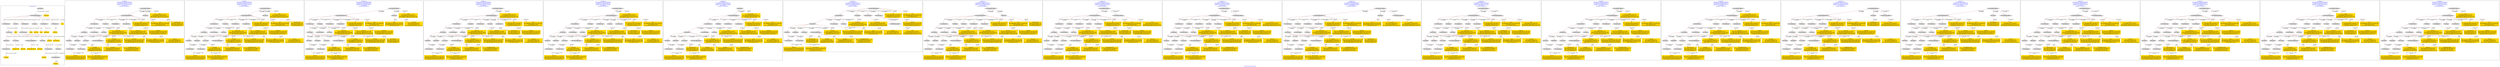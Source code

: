 digraph n0 {
fontcolor="blue"
remincross="true"
label="s26-s-san-francisco-moma.json"
subgraph cluster_0 {
label="1-correct model"
n2[style="filled",color="white",fillcolor="lightgray",label="E12_Production1"];
n3[style="filled",color="white",fillcolor="lightgray",label="E21_Person1"];
n4[style="filled",color="white",fillcolor="lightgray",label="E69_Death1"];
n5[style="filled",color="white",fillcolor="lightgray",label="E74_Group1"];
n6[style="filled",color="white",fillcolor="lightgray",label="E82_Actor_Appellation1"];
n7[style="filled",color="white",fillcolor="lightgray",label="E67_Birth1"];
n8[shape="plaintext",style="filled",fillcolor="gold",label="artistURI"];
n9[style="filled",color="white",fillcolor="lightgray",label="E22_Man-Made_Object1"];
n10[style="filled",color="white",fillcolor="lightgray",label="E35_Title1"];
n11[style="filled",color="white",fillcolor="lightgray",label="E8_Acquisition1"];
n12[style="filled",color="white",fillcolor="lightgray",label="E55_Type1"];
n13[style="filled",color="white",fillcolor="lightgray",label="E54_Dimension1"];
n14[style="filled",color="white",fillcolor="lightgray",label="E78_Collection1"];
n15[shape="plaintext",style="filled",fillcolor="gold",label="url"];
n16[shape="plaintext",style="filled",fillcolor="gold",label="title"];
n17[style="filled",color="white",fillcolor="lightgray",label="E38_Image1"];
n18[shape="plaintext",style="filled",fillcolor="gold",label="image-URL"];
n19[style="filled",color="white",fillcolor="lightgray",label="E48_Place_Name1"];
n20[shape="plaintext",style="filled",fillcolor="gold",label="birthPlace"];
n21[style="filled",color="white",fillcolor="lightgray",label="E52_Time-Span1"];
n22[shape="plaintext",style="filled",fillcolor="gold",label="birthYear"];
n23[style="filled",color="white",fillcolor="lightgray",label="E52_Time-Span2"];
n24[shape="plaintext",style="filled",fillcolor="gold",label="deathYear"];
n25[style="filled",color="white",fillcolor="lightgray",label="E52_Time-Span3"];
n26[shape="plaintext",style="filled",fillcolor="gold",label="when-acquired"];
n27[style="filled",color="white",fillcolor="lightgray",label="E53_Place1"];
n28[shape="plaintext",style="filled",fillcolor="gold",label="dimensions"];
n29[shape="plaintext",style="filled",fillcolor="gold",label="Type_URI"];
n30[shape="plaintext",style="filled",fillcolor="gold",label="type"];
n31[shape="plaintext",style="filled",fillcolor="gold",label="nationality_URI"];
n32[shape="plaintext",style="filled",fillcolor="gold",label="nationality"];
n33[shape="plaintext",style="filled",fillcolor="gold",label="collection"];
n34[shape="plaintext",style="filled",fillcolor="gold",label="artistAppellationURI"];
n35[shape="plaintext",style="filled",fillcolor="gold",label="artistName"];
n36[shape="plaintext",style="filled",fillcolor="gold",label="credit"];
}
subgraph cluster_1 {
label="candidate 0\nlink coherence:0.9354838709677419\nnode coherence:0.9655172413793104\nconfidence:0.42625330431547975\nmapping score:0.49517351523159675\ncost:30.99939\n-precision:0.68-recall:0.62"
n38[style="filled",color="white",fillcolor="lightgray",label="E12_Production1"];
n39[style="filled",color="white",fillcolor="lightgray",label="E21_Person1"];
n40[style="filled",color="white",fillcolor="lightgray",label="E52_Time-Span2"];
n41[style="filled",color="white",fillcolor="lightgray",label="E55_Type1"];
n42[style="filled",color="white",fillcolor="lightgray",label="E67_Birth1"];
n43[style="filled",color="white",fillcolor="lightgray",label="E69_Death1"];
n44[style="filled",color="white",fillcolor="lightgray",label="E74_Group1"];
n45[style="filled",color="white",fillcolor="lightgray",label="E82_Actor_Appellation1"];
n46[style="filled",color="white",fillcolor="lightgray",label="E22_Man-Made_Object1"];
n47[style="filled",color="white",fillcolor="lightgray",label="E38_Image1"];
n48[style="filled",color="white",fillcolor="lightgray",label="E54_Dimension1"];
n49[style="filled",color="white",fillcolor="lightgray",label="E8_Acquisition1"];
n50[style="filled",color="white",fillcolor="lightgray",label="E33_Linguistic_Object2"];
n51[style="filled",color="white",fillcolor="lightgray",label="E55_Type2"];
n52[style="filled",color="white",fillcolor="lightgray",label="E52_Time-Span1"];
n53[style="filled",color="white",fillcolor="lightgray",label="E52_Time-Span3"];
n54[shape="plaintext",style="filled",fillcolor="gold",label="artistName\n[E82_Actor_Appellation,label,0.346]\n[E30_Right,P3_has_note,0.239]\n[E8_Acquisition,P3_has_note,0.212]\n[E73_Information_Object,P3_has_note,0.203]"];
n55[shape="plaintext",style="filled",fillcolor="gold",label="artistURI\n[E21_Person,classLink,0.452]\n[E82_Actor_Appellation,classLink,0.323]\n[E30_Right,P3_has_note,0.136]\n[E8_Acquisition,P3_has_note,0.09]"];
n56[shape="plaintext",style="filled",fillcolor="gold",label="birthYear\n[E52_Time-Span,P82b_end_of_the_end,0.398]\n[E52_Time-Span,P82_at_some_time_within,0.36]\n[E52_Time-Span,P82a_begin_of_the_begin,0.176]\n[E33_Linguistic_Object,P3_has_note,0.065]"];
n57[shape="plaintext",style="filled",fillcolor="gold",label="credit\n[E30_Right,P3_has_note,0.38]\n[E8_Acquisition,P3_has_note,0.374]\n[E33_Linguistic_Object,P3_has_note,0.129]\n[E73_Information_Object,P3_has_note,0.118]"];
n58[shape="plaintext",style="filled",fillcolor="gold",label="artistAppellationURI\n[E82_Actor_Appellation,classLink,0.916]\n[E21_Person,classLink,0.056]\n[E30_Right,P3_has_note,0.017]\n[E8_Acquisition,P3_has_note,0.011]"];
n59[shape="plaintext",style="filled",fillcolor="gold",label="birthPlace\n[E73_Information_Object,P3_has_note,0.301]\n[E22_Man-Made_Object,P3_has_note,0.267]\n[E33_Linguistic_Object,P3_has_note,0.251]\n[E8_Acquisition,P3_has_note,0.182]"];
n60[shape="plaintext",style="filled",fillcolor="gold",label="type\n[E33_Linguistic_Object,P3_has_note,0.494]\n[E73_Information_Object,P3_has_note,0.25]\n[E22_Man-Made_Object,P3_has_note,0.224]\n[E55_Type,label,0.032]"];
n61[shape="plaintext",style="filled",fillcolor="gold",label="nationality\n[E74_Group,label,0.536]\n[E74_Group,classLink,0.306]\n[E8_Acquisition,P3_has_note,0.08]\n[E30_Right,P3_has_note,0.078]"];
n62[shape="plaintext",style="filled",fillcolor="gold",label="Type_URI\n[E55_Type,classLink,0.631]\n[E57_Material,classLink,0.18]\n[E74_Group,classLink,0.176]\n[E33_Linguistic_Object,P3_has_note,0.012]"];
n63[shape="plaintext",style="filled",fillcolor="gold",label="nationality_URI\n[E74_Group,classLink,0.705]\n[E55_Type,classLink,0.174]\n[E57_Material,classLink,0.09]\n[E74_Group,label,0.031]"];
n64[shape="plaintext",style="filled",fillcolor="gold",label="image-URL\n[E38_Image,classLink,0.542]\n[E22_Man-Made_Object,classLink,0.292]\n[E73_Information_Object,P3_has_note,0.085]\n[E21_Person,classLink,0.081]"];
n65[shape="plaintext",style="filled",fillcolor="gold",label="dimensions\n[E54_Dimension,P3_has_note,0.939]\n[E82_Actor_Appellation,label,0.053]\n[E73_Information_Object,P3_has_note,0.004]\n[E22_Man-Made_Object,P3_has_note,0.004]"];
n66[shape="plaintext",style="filled",fillcolor="gold",label="url\n[E22_Man-Made_Object,classLink,0.382]\n[E30_Right,P3_has_note,0.248]\n[E8_Acquisition,P3_has_note,0.226]\n[E38_Image,classLink,0.144]"];
n67[shape="plaintext",style="filled",fillcolor="gold",label="title\n[E73_Information_Object,P3_has_note,0.326]\n[E22_Man-Made_Object,P3_has_note,0.281]\n[E35_Title,label,0.206]\n[E33_Linguistic_Object,P3_has_note,0.187]"];
n68[shape="plaintext",style="filled",fillcolor="gold",label="deathYear\n[E52_Time-Span,P82_at_some_time_within,0.493]\n[E52_Time-Span,P82b_end_of_the_end,0.412]\n[E73_Information_Object,P3_has_note,0.049]\n[E22_Man-Made_Object,P3_has_note,0.046]"];
n69[shape="plaintext",style="filled",fillcolor="gold",label="when-acquired\n[E52_Time-Span,P82_at_some_time_within,0.426]\n[E52_Time-Span,P82b_end_of_the_end,0.273]\n[E38_Image,classLink,0.15]\n[E8_Acquisition,P3_has_note,0.15]"];
}
subgraph cluster_2 {
label="candidate 1\nlink coherence:0.9354838709677419\nnode coherence:0.9655172413793104\nconfidence:0.41184616973457705\nmapping score:0.4903711370379625\ncost:30.99939\n-precision:0.65-recall:0.59"
n71[style="filled",color="white",fillcolor="lightgray",label="E12_Production1"];
n72[style="filled",color="white",fillcolor="lightgray",label="E21_Person1"];
n73[style="filled",color="white",fillcolor="lightgray",label="E52_Time-Span2"];
n74[style="filled",color="white",fillcolor="lightgray",label="E55_Type1"];
n75[style="filled",color="white",fillcolor="lightgray",label="E67_Birth1"];
n76[style="filled",color="white",fillcolor="lightgray",label="E69_Death1"];
n77[style="filled",color="white",fillcolor="lightgray",label="E74_Group1"];
n78[style="filled",color="white",fillcolor="lightgray",label="E82_Actor_Appellation1"];
n79[style="filled",color="white",fillcolor="lightgray",label="E22_Man-Made_Object1"];
n80[style="filled",color="white",fillcolor="lightgray",label="E38_Image1"];
n81[style="filled",color="white",fillcolor="lightgray",label="E54_Dimension1"];
n82[style="filled",color="white",fillcolor="lightgray",label="E8_Acquisition1"];
n83[style="filled",color="white",fillcolor="lightgray",label="E33_Linguistic_Object2"];
n84[style="filled",color="white",fillcolor="lightgray",label="E55_Type2"];
n85[style="filled",color="white",fillcolor="lightgray",label="E52_Time-Span1"];
n86[style="filled",color="white",fillcolor="lightgray",label="E52_Time-Span3"];
n87[shape="plaintext",style="filled",fillcolor="gold",label="artistName\n[E82_Actor_Appellation,label,0.346]\n[E30_Right,P3_has_note,0.239]\n[E8_Acquisition,P3_has_note,0.212]\n[E73_Information_Object,P3_has_note,0.203]"];
n88[shape="plaintext",style="filled",fillcolor="gold",label="artistURI\n[E21_Person,classLink,0.452]\n[E82_Actor_Appellation,classLink,0.323]\n[E30_Right,P3_has_note,0.136]\n[E8_Acquisition,P3_has_note,0.09]"];
n89[shape="plaintext",style="filled",fillcolor="gold",label="birthYear\n[E52_Time-Span,P82b_end_of_the_end,0.398]\n[E52_Time-Span,P82_at_some_time_within,0.36]\n[E52_Time-Span,P82a_begin_of_the_begin,0.176]\n[E33_Linguistic_Object,P3_has_note,0.065]"];
n90[shape="plaintext",style="filled",fillcolor="gold",label="credit\n[E30_Right,P3_has_note,0.38]\n[E8_Acquisition,P3_has_note,0.374]\n[E33_Linguistic_Object,P3_has_note,0.129]\n[E73_Information_Object,P3_has_note,0.118]"];
n91[shape="plaintext",style="filled",fillcolor="gold",label="artistAppellationURI\n[E82_Actor_Appellation,classLink,0.916]\n[E21_Person,classLink,0.056]\n[E30_Right,P3_has_note,0.017]\n[E8_Acquisition,P3_has_note,0.011]"];
n92[shape="plaintext",style="filled",fillcolor="gold",label="birthPlace\n[E73_Information_Object,P3_has_note,0.301]\n[E22_Man-Made_Object,P3_has_note,0.267]\n[E33_Linguistic_Object,P3_has_note,0.251]\n[E8_Acquisition,P3_has_note,0.182]"];
n93[shape="plaintext",style="filled",fillcolor="gold",label="type\n[E33_Linguistic_Object,P3_has_note,0.494]\n[E73_Information_Object,P3_has_note,0.25]\n[E22_Man-Made_Object,P3_has_note,0.224]\n[E55_Type,label,0.032]"];
n94[shape="plaintext",style="filled",fillcolor="gold",label="nationality\n[E74_Group,label,0.536]\n[E74_Group,classLink,0.306]\n[E8_Acquisition,P3_has_note,0.08]\n[E30_Right,P3_has_note,0.078]"];
n95[shape="plaintext",style="filled",fillcolor="gold",label="Type_URI\n[E55_Type,classLink,0.631]\n[E57_Material,classLink,0.18]\n[E74_Group,classLink,0.176]\n[E33_Linguistic_Object,P3_has_note,0.012]"];
n96[shape="plaintext",style="filled",fillcolor="gold",label="nationality_URI\n[E74_Group,classLink,0.705]\n[E55_Type,classLink,0.174]\n[E57_Material,classLink,0.09]\n[E74_Group,label,0.031]"];
n97[shape="plaintext",style="filled",fillcolor="gold",label="image-URL\n[E38_Image,classLink,0.542]\n[E22_Man-Made_Object,classLink,0.292]\n[E73_Information_Object,P3_has_note,0.085]\n[E21_Person,classLink,0.081]"];
n98[shape="plaintext",style="filled",fillcolor="gold",label="dimensions\n[E54_Dimension,P3_has_note,0.939]\n[E82_Actor_Appellation,label,0.053]\n[E73_Information_Object,P3_has_note,0.004]\n[E22_Man-Made_Object,P3_has_note,0.004]"];
n99[shape="plaintext",style="filled",fillcolor="gold",label="url\n[E22_Man-Made_Object,classLink,0.382]\n[E30_Right,P3_has_note,0.248]\n[E8_Acquisition,P3_has_note,0.226]\n[E38_Image,classLink,0.144]"];
n100[shape="plaintext",style="filled",fillcolor="gold",label="title\n[E73_Information_Object,P3_has_note,0.326]\n[E22_Man-Made_Object,P3_has_note,0.281]\n[E35_Title,label,0.206]\n[E33_Linguistic_Object,P3_has_note,0.187]"];
n101[shape="plaintext",style="filled",fillcolor="gold",label="deathYear\n[E52_Time-Span,P82_at_some_time_within,0.493]\n[E52_Time-Span,P82b_end_of_the_end,0.412]\n[E73_Information_Object,P3_has_note,0.049]\n[E22_Man-Made_Object,P3_has_note,0.046]"];
n102[shape="plaintext",style="filled",fillcolor="gold",label="when-acquired\n[E52_Time-Span,P82_at_some_time_within,0.426]\n[E52_Time-Span,P82b_end_of_the_end,0.273]\n[E38_Image,classLink,0.15]\n[E8_Acquisition,P3_has_note,0.15]"];
}
subgraph cluster_3 {
label="candidate 10\nlink coherence:0.9032258064516129\nnode coherence:0.9310344827586207\nconfidence:0.42625330431547975\nmapping score:0.4836792623580335\ncost:30.99939\n-precision:0.68-recall:0.62"
n104[style="filled",color="white",fillcolor="lightgray",label="E12_Production1"];
n105[style="filled",color="white",fillcolor="lightgray",label="E21_Person1"];
n106[style="filled",color="white",fillcolor="lightgray",label="E52_Time-Span2"];
n107[style="filled",color="white",fillcolor="lightgray",label="E55_Type1"];
n108[style="filled",color="white",fillcolor="lightgray",label="E67_Birth1"];
n109[style="filled",color="white",fillcolor="lightgray",label="E69_Death1"];
n110[style="filled",color="white",fillcolor="lightgray",label="E74_Group1"];
n111[style="filled",color="white",fillcolor="lightgray",label="E82_Actor_Appellation1"];
n112[style="filled",color="white",fillcolor="lightgray",label="E22_Man-Made_Object1"];
n113[style="filled",color="white",fillcolor="lightgray",label="E38_Image1"];
n114[style="filled",color="white",fillcolor="lightgray",label="E54_Dimension1"];
n115[style="filled",color="white",fillcolor="lightgray",label="E8_Acquisition1"];
n116[style="filled",color="white",fillcolor="lightgray",label="E33_Linguistic_Object2"];
n117[style="filled",color="white",fillcolor="lightgray",label="E55_Type2"];
n118[style="filled",color="white",fillcolor="lightgray",label="E52_Time-Span1"];
n119[style="filled",color="white",fillcolor="lightgray",label="E52_Time-Span3"];
n120[shape="plaintext",style="filled",fillcolor="gold",label="artistName\n[E82_Actor_Appellation,label,0.346]\n[E30_Right,P3_has_note,0.239]\n[E8_Acquisition,P3_has_note,0.212]\n[E73_Information_Object,P3_has_note,0.203]"];
n121[shape="plaintext",style="filled",fillcolor="gold",label="artistURI\n[E21_Person,classLink,0.452]\n[E82_Actor_Appellation,classLink,0.323]\n[E30_Right,P3_has_note,0.136]\n[E8_Acquisition,P3_has_note,0.09]"];
n122[shape="plaintext",style="filled",fillcolor="gold",label="birthYear\n[E52_Time-Span,P82b_end_of_the_end,0.398]\n[E52_Time-Span,P82_at_some_time_within,0.36]\n[E52_Time-Span,P82a_begin_of_the_begin,0.176]\n[E33_Linguistic_Object,P3_has_note,0.065]"];
n123[shape="plaintext",style="filled",fillcolor="gold",label="credit\n[E30_Right,P3_has_note,0.38]\n[E8_Acquisition,P3_has_note,0.374]\n[E33_Linguistic_Object,P3_has_note,0.129]\n[E73_Information_Object,P3_has_note,0.118]"];
n124[shape="plaintext",style="filled",fillcolor="gold",label="artistAppellationURI\n[E82_Actor_Appellation,classLink,0.916]\n[E21_Person,classLink,0.056]\n[E30_Right,P3_has_note,0.017]\n[E8_Acquisition,P3_has_note,0.011]"];
n125[shape="plaintext",style="filled",fillcolor="gold",label="birthPlace\n[E73_Information_Object,P3_has_note,0.301]\n[E22_Man-Made_Object,P3_has_note,0.267]\n[E33_Linguistic_Object,P3_has_note,0.251]\n[E8_Acquisition,P3_has_note,0.182]"];
n126[shape="plaintext",style="filled",fillcolor="gold",label="nationality\n[E74_Group,label,0.536]\n[E74_Group,classLink,0.306]\n[E8_Acquisition,P3_has_note,0.08]\n[E30_Right,P3_has_note,0.078]"];
n127[shape="plaintext",style="filled",fillcolor="gold",label="type\n[E33_Linguistic_Object,P3_has_note,0.494]\n[E73_Information_Object,P3_has_note,0.25]\n[E22_Man-Made_Object,P3_has_note,0.224]\n[E55_Type,label,0.032]"];
n128[shape="plaintext",style="filled",fillcolor="gold",label="nationality_URI\n[E74_Group,classLink,0.705]\n[E55_Type,classLink,0.174]\n[E57_Material,classLink,0.09]\n[E74_Group,label,0.031]"];
n129[shape="plaintext",style="filled",fillcolor="gold",label="Type_URI\n[E55_Type,classLink,0.631]\n[E57_Material,classLink,0.18]\n[E74_Group,classLink,0.176]\n[E33_Linguistic_Object,P3_has_note,0.012]"];
n130[shape="plaintext",style="filled",fillcolor="gold",label="image-URL\n[E38_Image,classLink,0.542]\n[E22_Man-Made_Object,classLink,0.292]\n[E73_Information_Object,P3_has_note,0.085]\n[E21_Person,classLink,0.081]"];
n131[shape="plaintext",style="filled",fillcolor="gold",label="dimensions\n[E54_Dimension,P3_has_note,0.939]\n[E82_Actor_Appellation,label,0.053]\n[E73_Information_Object,P3_has_note,0.004]\n[E22_Man-Made_Object,P3_has_note,0.004]"];
n132[shape="plaintext",style="filled",fillcolor="gold",label="url\n[E22_Man-Made_Object,classLink,0.382]\n[E30_Right,P3_has_note,0.248]\n[E8_Acquisition,P3_has_note,0.226]\n[E38_Image,classLink,0.144]"];
n133[shape="plaintext",style="filled",fillcolor="gold",label="title\n[E73_Information_Object,P3_has_note,0.326]\n[E22_Man-Made_Object,P3_has_note,0.281]\n[E35_Title,label,0.206]\n[E33_Linguistic_Object,P3_has_note,0.187]"];
n134[shape="plaintext",style="filled",fillcolor="gold",label="deathYear\n[E52_Time-Span,P82_at_some_time_within,0.493]\n[E52_Time-Span,P82b_end_of_the_end,0.412]\n[E73_Information_Object,P3_has_note,0.049]\n[E22_Man-Made_Object,P3_has_note,0.046]"];
n135[shape="plaintext",style="filled",fillcolor="gold",label="when-acquired\n[E52_Time-Span,P82_at_some_time_within,0.426]\n[E52_Time-Span,P82b_end_of_the_end,0.273]\n[E38_Image,classLink,0.15]\n[E8_Acquisition,P3_has_note,0.15]"];
}
subgraph cluster_4 {
label="candidate 11\nlink coherence:0.9032258064516129\nnode coherence:0.9655172413793104\nconfidence:0.41184616973457705\nmapping score:0.4903711370379625\ncost:30.99938\n-precision:0.65-recall:0.59"
n137[style="filled",color="white",fillcolor="lightgray",label="E12_Production1"];
n138[style="filled",color="white",fillcolor="lightgray",label="E21_Person1"];
n139[style="filled",color="white",fillcolor="lightgray",label="E52_Time-Span2"];
n140[style="filled",color="white",fillcolor="lightgray",label="E55_Type1"];
n141[style="filled",color="white",fillcolor="lightgray",label="E67_Birth1"];
n142[style="filled",color="white",fillcolor="lightgray",label="E69_Death1"];
n143[style="filled",color="white",fillcolor="lightgray",label="E74_Group1"];
n144[style="filled",color="white",fillcolor="lightgray",label="E82_Actor_Appellation1"];
n145[style="filled",color="white",fillcolor="lightgray",label="E22_Man-Made_Object1"];
n146[style="filled",color="white",fillcolor="lightgray",label="E38_Image1"];
n147[style="filled",color="white",fillcolor="lightgray",label="E54_Dimension1"];
n148[style="filled",color="white",fillcolor="lightgray",label="E55_Type2"];
n149[style="filled",color="white",fillcolor="lightgray",label="E8_Acquisition1"];
n150[style="filled",color="white",fillcolor="lightgray",label="E33_Linguistic_Object2"];
n151[style="filled",color="white",fillcolor="lightgray",label="E52_Time-Span1"];
n152[style="filled",color="white",fillcolor="lightgray",label="E52_Time-Span3"];
n153[shape="plaintext",style="filled",fillcolor="gold",label="artistName\n[E82_Actor_Appellation,label,0.346]\n[E30_Right,P3_has_note,0.239]\n[E8_Acquisition,P3_has_note,0.212]\n[E73_Information_Object,P3_has_note,0.203]"];
n154[shape="plaintext",style="filled",fillcolor="gold",label="artistURI\n[E21_Person,classLink,0.452]\n[E82_Actor_Appellation,classLink,0.323]\n[E30_Right,P3_has_note,0.136]\n[E8_Acquisition,P3_has_note,0.09]"];
n155[shape="plaintext",style="filled",fillcolor="gold",label="birthYear\n[E52_Time-Span,P82b_end_of_the_end,0.398]\n[E52_Time-Span,P82_at_some_time_within,0.36]\n[E52_Time-Span,P82a_begin_of_the_begin,0.176]\n[E33_Linguistic_Object,P3_has_note,0.065]"];
n156[shape="plaintext",style="filled",fillcolor="gold",label="credit\n[E30_Right,P3_has_note,0.38]\n[E8_Acquisition,P3_has_note,0.374]\n[E33_Linguistic_Object,P3_has_note,0.129]\n[E73_Information_Object,P3_has_note,0.118]"];
n157[shape="plaintext",style="filled",fillcolor="gold",label="artistAppellationURI\n[E82_Actor_Appellation,classLink,0.916]\n[E21_Person,classLink,0.056]\n[E30_Right,P3_has_note,0.017]\n[E8_Acquisition,P3_has_note,0.011]"];
n158[shape="plaintext",style="filled",fillcolor="gold",label="birthPlace\n[E73_Information_Object,P3_has_note,0.301]\n[E22_Man-Made_Object,P3_has_note,0.267]\n[E33_Linguistic_Object,P3_has_note,0.251]\n[E8_Acquisition,P3_has_note,0.182]"];
n159[shape="plaintext",style="filled",fillcolor="gold",label="type\n[E33_Linguistic_Object,P3_has_note,0.494]\n[E73_Information_Object,P3_has_note,0.25]\n[E22_Man-Made_Object,P3_has_note,0.224]\n[E55_Type,label,0.032]"];
n160[shape="plaintext",style="filled",fillcolor="gold",label="nationality\n[E74_Group,label,0.536]\n[E74_Group,classLink,0.306]\n[E8_Acquisition,P3_has_note,0.08]\n[E30_Right,P3_has_note,0.078]"];
n161[shape="plaintext",style="filled",fillcolor="gold",label="Type_URI\n[E55_Type,classLink,0.631]\n[E57_Material,classLink,0.18]\n[E74_Group,classLink,0.176]\n[E33_Linguistic_Object,P3_has_note,0.012]"];
n162[shape="plaintext",style="filled",fillcolor="gold",label="nationality_URI\n[E74_Group,classLink,0.705]\n[E55_Type,classLink,0.174]\n[E57_Material,classLink,0.09]\n[E74_Group,label,0.031]"];
n163[shape="plaintext",style="filled",fillcolor="gold",label="image-URL\n[E38_Image,classLink,0.542]\n[E22_Man-Made_Object,classLink,0.292]\n[E73_Information_Object,P3_has_note,0.085]\n[E21_Person,classLink,0.081]"];
n164[shape="plaintext",style="filled",fillcolor="gold",label="dimensions\n[E54_Dimension,P3_has_note,0.939]\n[E82_Actor_Appellation,label,0.053]\n[E73_Information_Object,P3_has_note,0.004]\n[E22_Man-Made_Object,P3_has_note,0.004]"];
n165[shape="plaintext",style="filled",fillcolor="gold",label="url\n[E22_Man-Made_Object,classLink,0.382]\n[E30_Right,P3_has_note,0.248]\n[E8_Acquisition,P3_has_note,0.226]\n[E38_Image,classLink,0.144]"];
n166[shape="plaintext",style="filled",fillcolor="gold",label="title\n[E73_Information_Object,P3_has_note,0.326]\n[E22_Man-Made_Object,P3_has_note,0.281]\n[E35_Title,label,0.206]\n[E33_Linguistic_Object,P3_has_note,0.187]"];
n167[shape="plaintext",style="filled",fillcolor="gold",label="deathYear\n[E52_Time-Span,P82_at_some_time_within,0.493]\n[E52_Time-Span,P82b_end_of_the_end,0.412]\n[E73_Information_Object,P3_has_note,0.049]\n[E22_Man-Made_Object,P3_has_note,0.046]"];
n168[shape="plaintext",style="filled",fillcolor="gold",label="when-acquired\n[E52_Time-Span,P82_at_some_time_within,0.426]\n[E52_Time-Span,P82b_end_of_the_end,0.273]\n[E38_Image,classLink,0.15]\n[E8_Acquisition,P3_has_note,0.15]"];
}
subgraph cluster_5 {
label="candidate 12\nlink coherence:0.9032258064516129\nnode coherence:0.9655172413793104\nconfidence:0.41184616973457705\nmapping score:0.4903711370379625\ncost:30.99939\n-precision:0.65-recall:0.59"
n170[style="filled",color="white",fillcolor="lightgray",label="E12_Production1"];
n171[style="filled",color="white",fillcolor="lightgray",label="E21_Person1"];
n172[style="filled",color="white",fillcolor="lightgray",label="E52_Time-Span2"];
n173[style="filled",color="white",fillcolor="lightgray",label="E55_Type1"];
n174[style="filled",color="white",fillcolor="lightgray",label="E67_Birth1"];
n175[style="filled",color="white",fillcolor="lightgray",label="E69_Death1"];
n176[style="filled",color="white",fillcolor="lightgray",label="E74_Group1"];
n177[style="filled",color="white",fillcolor="lightgray",label="E82_Actor_Appellation1"];
n178[style="filled",color="white",fillcolor="lightgray",label="E22_Man-Made_Object1"];
n179[style="filled",color="white",fillcolor="lightgray",label="E38_Image1"];
n180[style="filled",color="white",fillcolor="lightgray",label="E54_Dimension1"];
n181[style="filled",color="white",fillcolor="lightgray",label="E55_Type2"];
n182[style="filled",color="white",fillcolor="lightgray",label="E8_Acquisition1"];
n183[style="filled",color="white",fillcolor="lightgray",label="E33_Linguistic_Object1"];
n184[style="filled",color="white",fillcolor="lightgray",label="E52_Time-Span1"];
n185[style="filled",color="white",fillcolor="lightgray",label="E52_Time-Span3"];
n186[shape="plaintext",style="filled",fillcolor="gold",label="artistName\n[E82_Actor_Appellation,label,0.346]\n[E30_Right,P3_has_note,0.239]\n[E8_Acquisition,P3_has_note,0.212]\n[E73_Information_Object,P3_has_note,0.203]"];
n187[shape="plaintext",style="filled",fillcolor="gold",label="artistURI\n[E21_Person,classLink,0.452]\n[E82_Actor_Appellation,classLink,0.323]\n[E30_Right,P3_has_note,0.136]\n[E8_Acquisition,P3_has_note,0.09]"];
n188[shape="plaintext",style="filled",fillcolor="gold",label="birthYear\n[E52_Time-Span,P82b_end_of_the_end,0.398]\n[E52_Time-Span,P82_at_some_time_within,0.36]\n[E52_Time-Span,P82a_begin_of_the_begin,0.176]\n[E33_Linguistic_Object,P3_has_note,0.065]"];
n189[shape="plaintext",style="filled",fillcolor="gold",label="artistAppellationURI\n[E82_Actor_Appellation,classLink,0.916]\n[E21_Person,classLink,0.056]\n[E30_Right,P3_has_note,0.017]\n[E8_Acquisition,P3_has_note,0.011]"];
n190[shape="plaintext",style="filled",fillcolor="gold",label="birthPlace\n[E73_Information_Object,P3_has_note,0.301]\n[E22_Man-Made_Object,P3_has_note,0.267]\n[E33_Linguistic_Object,P3_has_note,0.251]\n[E8_Acquisition,P3_has_note,0.182]"];
n191[shape="plaintext",style="filled",fillcolor="gold",label="type\n[E33_Linguistic_Object,P3_has_note,0.494]\n[E73_Information_Object,P3_has_note,0.25]\n[E22_Man-Made_Object,P3_has_note,0.224]\n[E55_Type,label,0.032]"];
n192[shape="plaintext",style="filled",fillcolor="gold",label="nationality\n[E74_Group,label,0.536]\n[E74_Group,classLink,0.306]\n[E8_Acquisition,P3_has_note,0.08]\n[E30_Right,P3_has_note,0.078]"];
n193[shape="plaintext",style="filled",fillcolor="gold",label="credit\n[E30_Right,P3_has_note,0.38]\n[E8_Acquisition,P3_has_note,0.374]\n[E33_Linguistic_Object,P3_has_note,0.129]\n[E73_Information_Object,P3_has_note,0.118]"];
n194[shape="plaintext",style="filled",fillcolor="gold",label="Type_URI\n[E55_Type,classLink,0.631]\n[E57_Material,classLink,0.18]\n[E74_Group,classLink,0.176]\n[E33_Linguistic_Object,P3_has_note,0.012]"];
n195[shape="plaintext",style="filled",fillcolor="gold",label="nationality_URI\n[E74_Group,classLink,0.705]\n[E55_Type,classLink,0.174]\n[E57_Material,classLink,0.09]\n[E74_Group,label,0.031]"];
n196[shape="plaintext",style="filled",fillcolor="gold",label="image-URL\n[E38_Image,classLink,0.542]\n[E22_Man-Made_Object,classLink,0.292]\n[E73_Information_Object,P3_has_note,0.085]\n[E21_Person,classLink,0.081]"];
n197[shape="plaintext",style="filled",fillcolor="gold",label="dimensions\n[E54_Dimension,P3_has_note,0.939]\n[E82_Actor_Appellation,label,0.053]\n[E73_Information_Object,P3_has_note,0.004]\n[E22_Man-Made_Object,P3_has_note,0.004]"];
n198[shape="plaintext",style="filled",fillcolor="gold",label="url\n[E22_Man-Made_Object,classLink,0.382]\n[E30_Right,P3_has_note,0.248]\n[E8_Acquisition,P3_has_note,0.226]\n[E38_Image,classLink,0.144]"];
n199[shape="plaintext",style="filled",fillcolor="gold",label="title\n[E73_Information_Object,P3_has_note,0.326]\n[E22_Man-Made_Object,P3_has_note,0.281]\n[E35_Title,label,0.206]\n[E33_Linguistic_Object,P3_has_note,0.187]"];
n200[shape="plaintext",style="filled",fillcolor="gold",label="deathYear\n[E52_Time-Span,P82_at_some_time_within,0.493]\n[E52_Time-Span,P82b_end_of_the_end,0.412]\n[E73_Information_Object,P3_has_note,0.049]\n[E22_Man-Made_Object,P3_has_note,0.046]"];
n201[shape="plaintext",style="filled",fillcolor="gold",label="when-acquired\n[E52_Time-Span,P82_at_some_time_within,0.426]\n[E52_Time-Span,P82b_end_of_the_end,0.273]\n[E38_Image,classLink,0.15]\n[E8_Acquisition,P3_has_note,0.15]"];
}
subgraph cluster_6 {
label="candidate 13\nlink coherence:0.9\nnode coherence:0.8928571428571429\nconfidence:0.4751364172120398\nmapping score:0.49766452002306094\ncost:29.99939\n-precision:0.77-recall:0.68"
n203[style="filled",color="white",fillcolor="lightgray",label="E12_Production1"];
n204[style="filled",color="white",fillcolor="lightgray",label="E21_Person1"];
n205[style="filled",color="white",fillcolor="lightgray",label="E52_Time-Span2"];
n206[style="filled",color="white",fillcolor="lightgray",label="E55_Type1"];
n207[style="filled",color="white",fillcolor="lightgray",label="E67_Birth1"];
n208[style="filled",color="white",fillcolor="lightgray",label="E69_Death1"];
n209[style="filled",color="white",fillcolor="lightgray",label="E74_Group1"];
n210[style="filled",color="white",fillcolor="lightgray",label="E82_Actor_Appellation1"];
n211[style="filled",color="white",fillcolor="lightgray",label="E22_Man-Made_Object1"];
n212[style="filled",color="white",fillcolor="lightgray",label="E30_Right1"];
n213[style="filled",color="white",fillcolor="lightgray",label="E54_Dimension1"];
n214[style="filled",color="white",fillcolor="lightgray",label="E8_Acquisition1"];
n215[style="filled",color="white",fillcolor="lightgray",label="E38_Image1"];
n216[style="filled",color="white",fillcolor="lightgray",label="E52_Time-Span1"];
n217[style="filled",color="white",fillcolor="lightgray",label="E52_Time-Span3"];
n218[shape="plaintext",style="filled",fillcolor="gold",label="artistName\n[E82_Actor_Appellation,label,0.346]\n[E30_Right,P3_has_note,0.239]\n[E8_Acquisition,P3_has_note,0.212]\n[E73_Information_Object,P3_has_note,0.203]"];
n219[shape="plaintext",style="filled",fillcolor="gold",label="artistURI\n[E21_Person,classLink,0.452]\n[E82_Actor_Appellation,classLink,0.323]\n[E30_Right,P3_has_note,0.136]\n[E8_Acquisition,P3_has_note,0.09]"];
n220[shape="plaintext",style="filled",fillcolor="gold",label="birthYear\n[E52_Time-Span,P82b_end_of_the_end,0.398]\n[E52_Time-Span,P82_at_some_time_within,0.36]\n[E52_Time-Span,P82a_begin_of_the_begin,0.176]\n[E33_Linguistic_Object,P3_has_note,0.065]"];
n221[shape="plaintext",style="filled",fillcolor="gold",label="artistAppellationURI\n[E82_Actor_Appellation,classLink,0.916]\n[E21_Person,classLink,0.056]\n[E30_Right,P3_has_note,0.017]\n[E8_Acquisition,P3_has_note,0.011]"];
n222[shape="plaintext",style="filled",fillcolor="gold",label="birthPlace\n[E73_Information_Object,P3_has_note,0.301]\n[E22_Man-Made_Object,P3_has_note,0.267]\n[E33_Linguistic_Object,P3_has_note,0.251]\n[E8_Acquisition,P3_has_note,0.182]"];
n223[shape="plaintext",style="filled",fillcolor="gold",label="type\n[E33_Linguistic_Object,P3_has_note,0.494]\n[E73_Information_Object,P3_has_note,0.25]\n[E22_Man-Made_Object,P3_has_note,0.224]\n[E55_Type,label,0.032]"];
n224[shape="plaintext",style="filled",fillcolor="gold",label="nationality_URI\n[E74_Group,classLink,0.705]\n[E55_Type,classLink,0.174]\n[E57_Material,classLink,0.09]\n[E74_Group,label,0.031]"];
n225[shape="plaintext",style="filled",fillcolor="gold",label="nationality\n[E74_Group,label,0.536]\n[E74_Group,classLink,0.306]\n[E8_Acquisition,P3_has_note,0.08]\n[E30_Right,P3_has_note,0.078]"];
n226[shape="plaintext",style="filled",fillcolor="gold",label="Type_URI\n[E55_Type,classLink,0.631]\n[E57_Material,classLink,0.18]\n[E74_Group,classLink,0.176]\n[E33_Linguistic_Object,P3_has_note,0.012]"];
n227[shape="plaintext",style="filled",fillcolor="gold",label="credit\n[E30_Right,P3_has_note,0.38]\n[E8_Acquisition,P3_has_note,0.374]\n[E33_Linguistic_Object,P3_has_note,0.129]\n[E73_Information_Object,P3_has_note,0.118]"];
n228[shape="plaintext",style="filled",fillcolor="gold",label="image-URL\n[E38_Image,classLink,0.542]\n[E22_Man-Made_Object,classLink,0.292]\n[E73_Information_Object,P3_has_note,0.085]\n[E21_Person,classLink,0.081]"];
n229[shape="plaintext",style="filled",fillcolor="gold",label="dimensions\n[E54_Dimension,P3_has_note,0.939]\n[E82_Actor_Appellation,label,0.053]\n[E73_Information_Object,P3_has_note,0.004]\n[E22_Man-Made_Object,P3_has_note,0.004]"];
n230[shape="plaintext",style="filled",fillcolor="gold",label="url\n[E22_Man-Made_Object,classLink,0.382]\n[E30_Right,P3_has_note,0.248]\n[E8_Acquisition,P3_has_note,0.226]\n[E38_Image,classLink,0.144]"];
n231[shape="plaintext",style="filled",fillcolor="gold",label="title\n[E73_Information_Object,P3_has_note,0.326]\n[E22_Man-Made_Object,P3_has_note,0.281]\n[E35_Title,label,0.206]\n[E33_Linguistic_Object,P3_has_note,0.187]"];
n232[shape="plaintext",style="filled",fillcolor="gold",label="deathYear\n[E52_Time-Span,P82_at_some_time_within,0.493]\n[E52_Time-Span,P82b_end_of_the_end,0.412]\n[E73_Information_Object,P3_has_note,0.049]\n[E22_Man-Made_Object,P3_has_note,0.046]"];
n233[shape="plaintext",style="filled",fillcolor="gold",label="when-acquired\n[E52_Time-Span,P82_at_some_time_within,0.426]\n[E52_Time-Span,P82b_end_of_the_end,0.273]\n[E38_Image,classLink,0.15]\n[E8_Acquisition,P3_has_note,0.15]"];
}
subgraph cluster_7 {
label="candidate 14\nlink coherence:0.9\nnode coherence:0.9642857142857143\nconfidence:0.4594348437824451\nmapping score:0.5162401860227198\ncost:129.009422\n-precision:0.73-recall:0.65"
n235[style="filled",color="white",fillcolor="lightgray",label="E12_Production1"];
n236[style="filled",color="white",fillcolor="lightgray",label="E21_Person1"];
n237[style="filled",color="white",fillcolor="lightgray",label="E52_Time-Span2"];
n238[style="filled",color="white",fillcolor="lightgray",label="E55_Type1"];
n239[style="filled",color="white",fillcolor="lightgray",label="E67_Birth1"];
n240[style="filled",color="white",fillcolor="lightgray",label="E69_Death1"];
n241[style="filled",color="white",fillcolor="lightgray",label="E74_Group1"];
n242[style="filled",color="white",fillcolor="lightgray",label="E82_Actor_Appellation1"];
n243[style="filled",color="white",fillcolor="lightgray",label="E22_Man-Made_Object1"];
n244[style="filled",color="white",fillcolor="lightgray",label="E38_Image1"];
n245[style="filled",color="white",fillcolor="lightgray",label="E54_Dimension1"];
n246[style="filled",color="white",fillcolor="lightgray",label="E8_Acquisition1"];
n247[style="filled",color="white",fillcolor="lightgray",label="E52_Time-Span1"];
n248[style="filled",color="white",fillcolor="lightgray",label="E52_Time-Span3"];
n249[style="filled",color="white",fillcolor="lightgray",label="E33_Linguistic_Object1"];
n250[shape="plaintext",style="filled",fillcolor="gold",label="artistName\n[E82_Actor_Appellation,label,0.346]\n[E30_Right,P3_has_note,0.239]\n[E8_Acquisition,P3_has_note,0.212]\n[E73_Information_Object,P3_has_note,0.203]"];
n251[shape="plaintext",style="filled",fillcolor="gold",label="artistURI\n[E21_Person,classLink,0.452]\n[E82_Actor_Appellation,classLink,0.323]\n[E30_Right,P3_has_note,0.136]\n[E8_Acquisition,P3_has_note,0.09]"];
n252[shape="plaintext",style="filled",fillcolor="gold",label="birthYear\n[E52_Time-Span,P82b_end_of_the_end,0.398]\n[E52_Time-Span,P82_at_some_time_within,0.36]\n[E52_Time-Span,P82a_begin_of_the_begin,0.176]\n[E33_Linguistic_Object,P3_has_note,0.065]"];
n253[shape="plaintext",style="filled",fillcolor="gold",label="artistAppellationURI\n[E82_Actor_Appellation,classLink,0.916]\n[E21_Person,classLink,0.056]\n[E30_Right,P3_has_note,0.017]\n[E8_Acquisition,P3_has_note,0.011]"];
n254[shape="plaintext",style="filled",fillcolor="gold",label="birthPlace\n[E73_Information_Object,P3_has_note,0.301]\n[E22_Man-Made_Object,P3_has_note,0.267]\n[E33_Linguistic_Object,P3_has_note,0.251]\n[E8_Acquisition,P3_has_note,0.182]"];
n255[shape="plaintext",style="filled",fillcolor="gold",label="type\n[E33_Linguistic_Object,P3_has_note,0.494]\n[E73_Information_Object,P3_has_note,0.25]\n[E22_Man-Made_Object,P3_has_note,0.224]\n[E55_Type,label,0.032]"];
n256[shape="plaintext",style="filled",fillcolor="gold",label="nationality_URI\n[E74_Group,classLink,0.705]\n[E55_Type,classLink,0.174]\n[E57_Material,classLink,0.09]\n[E74_Group,label,0.031]"];
n257[shape="plaintext",style="filled",fillcolor="gold",label="nationality\n[E74_Group,label,0.536]\n[E74_Group,classLink,0.306]\n[E8_Acquisition,P3_has_note,0.08]\n[E30_Right,P3_has_note,0.078]"];
n258[shape="plaintext",style="filled",fillcolor="gold",label="credit\n[E30_Right,P3_has_note,0.38]\n[E8_Acquisition,P3_has_note,0.374]\n[E33_Linguistic_Object,P3_has_note,0.129]\n[E73_Information_Object,P3_has_note,0.118]"];
n259[shape="plaintext",style="filled",fillcolor="gold",label="Type_URI\n[E55_Type,classLink,0.631]\n[E57_Material,classLink,0.18]\n[E74_Group,classLink,0.176]\n[E33_Linguistic_Object,P3_has_note,0.012]"];
n260[shape="plaintext",style="filled",fillcolor="gold",label="image-URL\n[E38_Image,classLink,0.542]\n[E22_Man-Made_Object,classLink,0.292]\n[E73_Information_Object,P3_has_note,0.085]\n[E21_Person,classLink,0.081]"];
n261[shape="plaintext",style="filled",fillcolor="gold",label="dimensions\n[E54_Dimension,P3_has_note,0.939]\n[E82_Actor_Appellation,label,0.053]\n[E73_Information_Object,P3_has_note,0.004]\n[E22_Man-Made_Object,P3_has_note,0.004]"];
n262[shape="plaintext",style="filled",fillcolor="gold",label="url\n[E22_Man-Made_Object,classLink,0.382]\n[E30_Right,P3_has_note,0.248]\n[E8_Acquisition,P3_has_note,0.226]\n[E38_Image,classLink,0.144]"];
n263[shape="plaintext",style="filled",fillcolor="gold",label="title\n[E73_Information_Object,P3_has_note,0.326]\n[E22_Man-Made_Object,P3_has_note,0.281]\n[E35_Title,label,0.206]\n[E33_Linguistic_Object,P3_has_note,0.187]"];
n264[shape="plaintext",style="filled",fillcolor="gold",label="deathYear\n[E52_Time-Span,P82_at_some_time_within,0.493]\n[E52_Time-Span,P82b_end_of_the_end,0.412]\n[E73_Information_Object,P3_has_note,0.049]\n[E22_Man-Made_Object,P3_has_note,0.046]"];
n265[shape="plaintext",style="filled",fillcolor="gold",label="when-acquired\n[E52_Time-Span,P82_at_some_time_within,0.426]\n[E52_Time-Span,P82b_end_of_the_end,0.273]\n[E38_Image,classLink,0.15]\n[E8_Acquisition,P3_has_note,0.15]"];
}
subgraph cluster_8 {
label="candidate 15\nlink coherence:0.875\nnode coherence:0.896551724137931\nconfidence:0.44195487774507447\nmapping score:0.47741886729433514\ncost:31.99939\n-precision:0.66-recall:0.62"
n267[style="filled",color="white",fillcolor="lightgray",label="E12_Production1"];
n268[style="filled",color="white",fillcolor="lightgray",label="E21_Person1"];
n269[style="filled",color="white",fillcolor="lightgray",label="E52_Time-Span2"];
n270[style="filled",color="white",fillcolor="lightgray",label="E55_Type1"];
n271[style="filled",color="white",fillcolor="lightgray",label="E67_Birth1"];
n272[style="filled",color="white",fillcolor="lightgray",label="E69_Death1"];
n273[style="filled",color="white",fillcolor="lightgray",label="E74_Group1"];
n274[style="filled",color="white",fillcolor="lightgray",label="E82_Actor_Appellation1"];
n275[style="filled",color="white",fillcolor="lightgray",label="E22_Man-Made_Object1"];
n276[style="filled",color="white",fillcolor="lightgray",label="E30_Right1"];
n277[style="filled",color="white",fillcolor="lightgray",label="E38_Image1"];
n278[style="filled",color="white",fillcolor="lightgray",label="E54_Dimension1"];
n279[style="filled",color="white",fillcolor="lightgray",label="E8_Acquisition1"];
n280[style="filled",color="white",fillcolor="lightgray",label="E33_Linguistic_Object2"];
n281[style="filled",color="white",fillcolor="lightgray",label="E55_Type2"];
n282[style="filled",color="white",fillcolor="lightgray",label="E52_Time-Span1"];
n283[style="filled",color="white",fillcolor="lightgray",label="E52_Time-Span3"];
n284[shape="plaintext",style="filled",fillcolor="gold",label="artistName\n[E82_Actor_Appellation,label,0.346]\n[E30_Right,P3_has_note,0.239]\n[E8_Acquisition,P3_has_note,0.212]\n[E73_Information_Object,P3_has_note,0.203]"];
n285[shape="plaintext",style="filled",fillcolor="gold",label="artistURI\n[E21_Person,classLink,0.452]\n[E82_Actor_Appellation,classLink,0.323]\n[E30_Right,P3_has_note,0.136]\n[E8_Acquisition,P3_has_note,0.09]"];
n286[shape="plaintext",style="filled",fillcolor="gold",label="birthYear\n[E52_Time-Span,P82b_end_of_the_end,0.398]\n[E52_Time-Span,P82_at_some_time_within,0.36]\n[E52_Time-Span,P82a_begin_of_the_begin,0.176]\n[E33_Linguistic_Object,P3_has_note,0.065]"];
n287[shape="plaintext",style="filled",fillcolor="gold",label="artistAppellationURI\n[E82_Actor_Appellation,classLink,0.916]\n[E21_Person,classLink,0.056]\n[E30_Right,P3_has_note,0.017]\n[E8_Acquisition,P3_has_note,0.011]"];
n288[shape="plaintext",style="filled",fillcolor="gold",label="birthPlace\n[E73_Information_Object,P3_has_note,0.301]\n[E22_Man-Made_Object,P3_has_note,0.267]\n[E33_Linguistic_Object,P3_has_note,0.251]\n[E8_Acquisition,P3_has_note,0.182]"];
n289[shape="plaintext",style="filled",fillcolor="gold",label="type\n[E33_Linguistic_Object,P3_has_note,0.494]\n[E73_Information_Object,P3_has_note,0.25]\n[E22_Man-Made_Object,P3_has_note,0.224]\n[E55_Type,label,0.032]"];
n290[shape="plaintext",style="filled",fillcolor="gold",label="nationality\n[E74_Group,label,0.536]\n[E74_Group,classLink,0.306]\n[E8_Acquisition,P3_has_note,0.08]\n[E30_Right,P3_has_note,0.078]"];
n291[shape="plaintext",style="filled",fillcolor="gold",label="Type_URI\n[E55_Type,classLink,0.631]\n[E57_Material,classLink,0.18]\n[E74_Group,classLink,0.176]\n[E33_Linguistic_Object,P3_has_note,0.012]"];
n292[shape="plaintext",style="filled",fillcolor="gold",label="nationality_URI\n[E74_Group,classLink,0.705]\n[E55_Type,classLink,0.174]\n[E57_Material,classLink,0.09]\n[E74_Group,label,0.031]"];
n293[shape="plaintext",style="filled",fillcolor="gold",label="credit\n[E30_Right,P3_has_note,0.38]\n[E8_Acquisition,P3_has_note,0.374]\n[E33_Linguistic_Object,P3_has_note,0.129]\n[E73_Information_Object,P3_has_note,0.118]"];
n294[shape="plaintext",style="filled",fillcolor="gold",label="image-URL\n[E38_Image,classLink,0.542]\n[E22_Man-Made_Object,classLink,0.292]\n[E73_Information_Object,P3_has_note,0.085]\n[E21_Person,classLink,0.081]"];
n295[shape="plaintext",style="filled",fillcolor="gold",label="dimensions\n[E54_Dimension,P3_has_note,0.939]\n[E82_Actor_Appellation,label,0.053]\n[E73_Information_Object,P3_has_note,0.004]\n[E22_Man-Made_Object,P3_has_note,0.004]"];
n296[shape="plaintext",style="filled",fillcolor="gold",label="url\n[E22_Man-Made_Object,classLink,0.382]\n[E30_Right,P3_has_note,0.248]\n[E8_Acquisition,P3_has_note,0.226]\n[E38_Image,classLink,0.144]"];
n297[shape="plaintext",style="filled",fillcolor="gold",label="title\n[E73_Information_Object,P3_has_note,0.326]\n[E22_Man-Made_Object,P3_has_note,0.281]\n[E35_Title,label,0.206]\n[E33_Linguistic_Object,P3_has_note,0.187]"];
n298[shape="plaintext",style="filled",fillcolor="gold",label="deathYear\n[E52_Time-Span,P82_at_some_time_within,0.493]\n[E52_Time-Span,P82b_end_of_the_end,0.412]\n[E73_Information_Object,P3_has_note,0.049]\n[E22_Man-Made_Object,P3_has_note,0.046]"];
n299[shape="plaintext",style="filled",fillcolor="gold",label="when-acquired\n[E52_Time-Span,P82_at_some_time_within,0.426]\n[E52_Time-Span,P82b_end_of_the_end,0.273]\n[E38_Image,classLink,0.15]\n[E8_Acquisition,P3_has_note,0.15]"];
}
subgraph cluster_9 {
label="candidate 16\nlink coherence:0.875\nnode coherence:0.9655172413793104\nconfidence:0.42625330431547975\nmapping score:0.49517351523159675\ncost:130.99938\n-precision:0.66-recall:0.62"
n301[style="filled",color="white",fillcolor="lightgray",label="E12_Production1"];
n302[style="filled",color="white",fillcolor="lightgray",label="E21_Person1"];
n303[style="filled",color="white",fillcolor="lightgray",label="E52_Time-Span2"];
n304[style="filled",color="white",fillcolor="lightgray",label="E55_Type1"];
n305[style="filled",color="white",fillcolor="lightgray",label="E67_Birth1"];
n306[style="filled",color="white",fillcolor="lightgray",label="E69_Death1"];
n307[style="filled",color="white",fillcolor="lightgray",label="E74_Group1"];
n308[style="filled",color="white",fillcolor="lightgray",label="E82_Actor_Appellation1"];
n309[style="filled",color="white",fillcolor="lightgray",label="E22_Man-Made_Object1"];
n310[style="filled",color="white",fillcolor="lightgray",label="E38_Image1"];
n311[style="filled",color="white",fillcolor="lightgray",label="E54_Dimension1"];
n312[style="filled",color="white",fillcolor="lightgray",label="E55_Type2"];
n313[style="filled",color="white",fillcolor="lightgray",label="E8_Acquisition1"];
n314[style="filled",color="white",fillcolor="lightgray",label="E33_Linguistic_Object2"];
n315[style="filled",color="white",fillcolor="lightgray",label="E52_Time-Span1"];
n316[style="filled",color="white",fillcolor="lightgray",label="E52_Time-Span3"];
n317[style="filled",color="white",fillcolor="lightgray",label="E33_Linguistic_Object1"];
n318[shape="plaintext",style="filled",fillcolor="gold",label="artistName\n[E82_Actor_Appellation,label,0.346]\n[E30_Right,P3_has_note,0.239]\n[E8_Acquisition,P3_has_note,0.212]\n[E73_Information_Object,P3_has_note,0.203]"];
n319[shape="plaintext",style="filled",fillcolor="gold",label="artistURI\n[E21_Person,classLink,0.452]\n[E82_Actor_Appellation,classLink,0.323]\n[E30_Right,P3_has_note,0.136]\n[E8_Acquisition,P3_has_note,0.09]"];
n320[shape="plaintext",style="filled",fillcolor="gold",label="birthYear\n[E52_Time-Span,P82b_end_of_the_end,0.398]\n[E52_Time-Span,P82_at_some_time_within,0.36]\n[E52_Time-Span,P82a_begin_of_the_begin,0.176]\n[E33_Linguistic_Object,P3_has_note,0.065]"];
n321[shape="plaintext",style="filled",fillcolor="gold",label="artistAppellationURI\n[E82_Actor_Appellation,classLink,0.916]\n[E21_Person,classLink,0.056]\n[E30_Right,P3_has_note,0.017]\n[E8_Acquisition,P3_has_note,0.011]"];
n322[shape="plaintext",style="filled",fillcolor="gold",label="birthPlace\n[E73_Information_Object,P3_has_note,0.301]\n[E22_Man-Made_Object,P3_has_note,0.267]\n[E33_Linguistic_Object,P3_has_note,0.251]\n[E8_Acquisition,P3_has_note,0.182]"];
n323[shape="plaintext",style="filled",fillcolor="gold",label="type\n[E33_Linguistic_Object,P3_has_note,0.494]\n[E73_Information_Object,P3_has_note,0.25]\n[E22_Man-Made_Object,P3_has_note,0.224]\n[E55_Type,label,0.032]"];
n324[shape="plaintext",style="filled",fillcolor="gold",label="nationality\n[E74_Group,label,0.536]\n[E74_Group,classLink,0.306]\n[E8_Acquisition,P3_has_note,0.08]\n[E30_Right,P3_has_note,0.078]"];
n325[shape="plaintext",style="filled",fillcolor="gold",label="credit\n[E30_Right,P3_has_note,0.38]\n[E8_Acquisition,P3_has_note,0.374]\n[E33_Linguistic_Object,P3_has_note,0.129]\n[E73_Information_Object,P3_has_note,0.118]"];
n326[shape="plaintext",style="filled",fillcolor="gold",label="Type_URI\n[E55_Type,classLink,0.631]\n[E57_Material,classLink,0.18]\n[E74_Group,classLink,0.176]\n[E33_Linguistic_Object,P3_has_note,0.012]"];
n327[shape="plaintext",style="filled",fillcolor="gold",label="nationality_URI\n[E74_Group,classLink,0.705]\n[E55_Type,classLink,0.174]\n[E57_Material,classLink,0.09]\n[E74_Group,label,0.031]"];
n328[shape="plaintext",style="filled",fillcolor="gold",label="image-URL\n[E38_Image,classLink,0.542]\n[E22_Man-Made_Object,classLink,0.292]\n[E73_Information_Object,P3_has_note,0.085]\n[E21_Person,classLink,0.081]"];
n329[shape="plaintext",style="filled",fillcolor="gold",label="dimensions\n[E54_Dimension,P3_has_note,0.939]\n[E82_Actor_Appellation,label,0.053]\n[E73_Information_Object,P3_has_note,0.004]\n[E22_Man-Made_Object,P3_has_note,0.004]"];
n330[shape="plaintext",style="filled",fillcolor="gold",label="url\n[E22_Man-Made_Object,classLink,0.382]\n[E30_Right,P3_has_note,0.248]\n[E8_Acquisition,P3_has_note,0.226]\n[E38_Image,classLink,0.144]"];
n331[shape="plaintext",style="filled",fillcolor="gold",label="title\n[E73_Information_Object,P3_has_note,0.326]\n[E22_Man-Made_Object,P3_has_note,0.281]\n[E35_Title,label,0.206]\n[E33_Linguistic_Object,P3_has_note,0.187]"];
n332[shape="plaintext",style="filled",fillcolor="gold",label="deathYear\n[E52_Time-Span,P82_at_some_time_within,0.493]\n[E52_Time-Span,P82b_end_of_the_end,0.412]\n[E73_Information_Object,P3_has_note,0.049]\n[E22_Man-Made_Object,P3_has_note,0.046]"];
n333[shape="plaintext",style="filled",fillcolor="gold",label="when-acquired\n[E52_Time-Span,P82_at_some_time_within,0.426]\n[E52_Time-Span,P82b_end_of_the_end,0.273]\n[E38_Image,classLink,0.15]\n[E8_Acquisition,P3_has_note,0.15]"];
}
subgraph cluster_10 {
label="candidate 17\nlink coherence:0.875\nnode coherence:0.9655172413793104\nconfidence:0.42625330431547975\nmapping score:0.49517351523159675\ncost:130.99939\n-precision:0.66-recall:0.62"
n335[style="filled",color="white",fillcolor="lightgray",label="E12_Production1"];
n336[style="filled",color="white",fillcolor="lightgray",label="E21_Person1"];
n337[style="filled",color="white",fillcolor="lightgray",label="E52_Time-Span2"];
n338[style="filled",color="white",fillcolor="lightgray",label="E55_Type1"];
n339[style="filled",color="white",fillcolor="lightgray",label="E67_Birth1"];
n340[style="filled",color="white",fillcolor="lightgray",label="E69_Death1"];
n341[style="filled",color="white",fillcolor="lightgray",label="E74_Group1"];
n342[style="filled",color="white",fillcolor="lightgray",label="E82_Actor_Appellation1"];
n343[style="filled",color="white",fillcolor="lightgray",label="E22_Man-Made_Object1"];
n344[style="filled",color="white",fillcolor="lightgray",label="E38_Image1"];
n345[style="filled",color="white",fillcolor="lightgray",label="E54_Dimension1"];
n346[style="filled",color="white",fillcolor="lightgray",label="E55_Type2"];
n347[style="filled",color="white",fillcolor="lightgray",label="E8_Acquisition1"];
n348[style="filled",color="white",fillcolor="lightgray",label="E33_Linguistic_Object1"];
n349[style="filled",color="white",fillcolor="lightgray",label="E52_Time-Span1"];
n350[style="filled",color="white",fillcolor="lightgray",label="E52_Time-Span3"];
n351[style="filled",color="white",fillcolor="lightgray",label="E33_Linguistic_Object2"];
n352[shape="plaintext",style="filled",fillcolor="gold",label="artistName\n[E82_Actor_Appellation,label,0.346]\n[E30_Right,P3_has_note,0.239]\n[E8_Acquisition,P3_has_note,0.212]\n[E73_Information_Object,P3_has_note,0.203]"];
n353[shape="plaintext",style="filled",fillcolor="gold",label="artistURI\n[E21_Person,classLink,0.452]\n[E82_Actor_Appellation,classLink,0.323]\n[E30_Right,P3_has_note,0.136]\n[E8_Acquisition,P3_has_note,0.09]"];
n354[shape="plaintext",style="filled",fillcolor="gold",label="birthYear\n[E52_Time-Span,P82b_end_of_the_end,0.398]\n[E52_Time-Span,P82_at_some_time_within,0.36]\n[E52_Time-Span,P82a_begin_of_the_begin,0.176]\n[E33_Linguistic_Object,P3_has_note,0.065]"];
n355[shape="plaintext",style="filled",fillcolor="gold",label="credit\n[E30_Right,P3_has_note,0.38]\n[E8_Acquisition,P3_has_note,0.374]\n[E33_Linguistic_Object,P3_has_note,0.129]\n[E73_Information_Object,P3_has_note,0.118]"];
n356[shape="plaintext",style="filled",fillcolor="gold",label="artistAppellationURI\n[E82_Actor_Appellation,classLink,0.916]\n[E21_Person,classLink,0.056]\n[E30_Right,P3_has_note,0.017]\n[E8_Acquisition,P3_has_note,0.011]"];
n357[shape="plaintext",style="filled",fillcolor="gold",label="birthPlace\n[E73_Information_Object,P3_has_note,0.301]\n[E22_Man-Made_Object,P3_has_note,0.267]\n[E33_Linguistic_Object,P3_has_note,0.251]\n[E8_Acquisition,P3_has_note,0.182]"];
n358[shape="plaintext",style="filled",fillcolor="gold",label="type\n[E33_Linguistic_Object,P3_has_note,0.494]\n[E73_Information_Object,P3_has_note,0.25]\n[E22_Man-Made_Object,P3_has_note,0.224]\n[E55_Type,label,0.032]"];
n359[shape="plaintext",style="filled",fillcolor="gold",label="nationality\n[E74_Group,label,0.536]\n[E74_Group,classLink,0.306]\n[E8_Acquisition,P3_has_note,0.08]\n[E30_Right,P3_has_note,0.078]"];
n360[shape="plaintext",style="filled",fillcolor="gold",label="Type_URI\n[E55_Type,classLink,0.631]\n[E57_Material,classLink,0.18]\n[E74_Group,classLink,0.176]\n[E33_Linguistic_Object,P3_has_note,0.012]"];
n361[shape="plaintext",style="filled",fillcolor="gold",label="nationality_URI\n[E74_Group,classLink,0.705]\n[E55_Type,classLink,0.174]\n[E57_Material,classLink,0.09]\n[E74_Group,label,0.031]"];
n362[shape="plaintext",style="filled",fillcolor="gold",label="image-URL\n[E38_Image,classLink,0.542]\n[E22_Man-Made_Object,classLink,0.292]\n[E73_Information_Object,P3_has_note,0.085]\n[E21_Person,classLink,0.081]"];
n363[shape="plaintext",style="filled",fillcolor="gold",label="dimensions\n[E54_Dimension,P3_has_note,0.939]\n[E82_Actor_Appellation,label,0.053]\n[E73_Information_Object,P3_has_note,0.004]\n[E22_Man-Made_Object,P3_has_note,0.004]"];
n364[shape="plaintext",style="filled",fillcolor="gold",label="url\n[E22_Man-Made_Object,classLink,0.382]\n[E30_Right,P3_has_note,0.248]\n[E8_Acquisition,P3_has_note,0.226]\n[E38_Image,classLink,0.144]"];
n365[shape="plaintext",style="filled",fillcolor="gold",label="title\n[E73_Information_Object,P3_has_note,0.326]\n[E22_Man-Made_Object,P3_has_note,0.281]\n[E35_Title,label,0.206]\n[E33_Linguistic_Object,P3_has_note,0.187]"];
n366[shape="plaintext",style="filled",fillcolor="gold",label="deathYear\n[E52_Time-Span,P82_at_some_time_within,0.493]\n[E52_Time-Span,P82b_end_of_the_end,0.412]\n[E73_Information_Object,P3_has_note,0.049]\n[E22_Man-Made_Object,P3_has_note,0.046]"];
n367[shape="plaintext",style="filled",fillcolor="gold",label="when-acquired\n[E52_Time-Span,P82_at_some_time_within,0.426]\n[E52_Time-Span,P82b_end_of_the_end,0.273]\n[E38_Image,classLink,0.15]\n[E8_Acquisition,P3_has_note,0.15]"];
}
subgraph cluster_11 {
label="candidate 18\nlink coherence:0.875\nnode coherence:0.9310344827586207\nconfidence:0.42625330431547975\nmapping score:0.4836792623580335\ncost:130.99939\n-precision:0.66-recall:0.62"
n369[style="filled",color="white",fillcolor="lightgray",label="E12_Production1"];
n370[style="filled",color="white",fillcolor="lightgray",label="E21_Person1"];
n371[style="filled",color="white",fillcolor="lightgray",label="E52_Time-Span2"];
n372[style="filled",color="white",fillcolor="lightgray",label="E55_Type1"];
n373[style="filled",color="white",fillcolor="lightgray",label="E67_Birth1"];
n374[style="filled",color="white",fillcolor="lightgray",label="E69_Death1"];
n375[style="filled",color="white",fillcolor="lightgray",label="E74_Group1"];
n376[style="filled",color="white",fillcolor="lightgray",label="E82_Actor_Appellation1"];
n377[style="filled",color="white",fillcolor="lightgray",label="E22_Man-Made_Object1"];
n378[style="filled",color="white",fillcolor="lightgray",label="E38_Image1"];
n379[style="filled",color="white",fillcolor="lightgray",label="E54_Dimension1"];
n380[style="filled",color="white",fillcolor="lightgray",label="E8_Acquisition1"];
n381[style="filled",color="white",fillcolor="lightgray",label="E33_Linguistic_Object2"];
n382[style="filled",color="white",fillcolor="lightgray",label="E55_Type2"];
n383[style="filled",color="white",fillcolor="lightgray",label="E52_Time-Span1"];
n384[style="filled",color="white",fillcolor="lightgray",label="E52_Time-Span3"];
n385[style="filled",color="white",fillcolor="lightgray",label="E33_Linguistic_Object1"];
n386[shape="plaintext",style="filled",fillcolor="gold",label="artistName\n[E82_Actor_Appellation,label,0.346]\n[E30_Right,P3_has_note,0.239]\n[E8_Acquisition,P3_has_note,0.212]\n[E73_Information_Object,P3_has_note,0.203]"];
n387[shape="plaintext",style="filled",fillcolor="gold",label="artistURI\n[E21_Person,classLink,0.452]\n[E82_Actor_Appellation,classLink,0.323]\n[E30_Right,P3_has_note,0.136]\n[E8_Acquisition,P3_has_note,0.09]"];
n388[shape="plaintext",style="filled",fillcolor="gold",label="birthYear\n[E52_Time-Span,P82b_end_of_the_end,0.398]\n[E52_Time-Span,P82_at_some_time_within,0.36]\n[E52_Time-Span,P82a_begin_of_the_begin,0.176]\n[E33_Linguistic_Object,P3_has_note,0.065]"];
n389[shape="plaintext",style="filled",fillcolor="gold",label="artistAppellationURI\n[E82_Actor_Appellation,classLink,0.916]\n[E21_Person,classLink,0.056]\n[E30_Right,P3_has_note,0.017]\n[E8_Acquisition,P3_has_note,0.011]"];
n390[shape="plaintext",style="filled",fillcolor="gold",label="birthPlace\n[E73_Information_Object,P3_has_note,0.301]\n[E22_Man-Made_Object,P3_has_note,0.267]\n[E33_Linguistic_Object,P3_has_note,0.251]\n[E8_Acquisition,P3_has_note,0.182]"];
n391[shape="plaintext",style="filled",fillcolor="gold",label="nationality\n[E74_Group,label,0.536]\n[E74_Group,classLink,0.306]\n[E8_Acquisition,P3_has_note,0.08]\n[E30_Right,P3_has_note,0.078]"];
n392[shape="plaintext",style="filled",fillcolor="gold",label="credit\n[E30_Right,P3_has_note,0.38]\n[E8_Acquisition,P3_has_note,0.374]\n[E33_Linguistic_Object,P3_has_note,0.129]\n[E73_Information_Object,P3_has_note,0.118]"];
n393[shape="plaintext",style="filled",fillcolor="gold",label="type\n[E33_Linguistic_Object,P3_has_note,0.494]\n[E73_Information_Object,P3_has_note,0.25]\n[E22_Man-Made_Object,P3_has_note,0.224]\n[E55_Type,label,0.032]"];
n394[shape="plaintext",style="filled",fillcolor="gold",label="nationality_URI\n[E74_Group,classLink,0.705]\n[E55_Type,classLink,0.174]\n[E57_Material,classLink,0.09]\n[E74_Group,label,0.031]"];
n395[shape="plaintext",style="filled",fillcolor="gold",label="Type_URI\n[E55_Type,classLink,0.631]\n[E57_Material,classLink,0.18]\n[E74_Group,classLink,0.176]\n[E33_Linguistic_Object,P3_has_note,0.012]"];
n396[shape="plaintext",style="filled",fillcolor="gold",label="image-URL\n[E38_Image,classLink,0.542]\n[E22_Man-Made_Object,classLink,0.292]\n[E73_Information_Object,P3_has_note,0.085]\n[E21_Person,classLink,0.081]"];
n397[shape="plaintext",style="filled",fillcolor="gold",label="dimensions\n[E54_Dimension,P3_has_note,0.939]\n[E82_Actor_Appellation,label,0.053]\n[E73_Information_Object,P3_has_note,0.004]\n[E22_Man-Made_Object,P3_has_note,0.004]"];
n398[shape="plaintext",style="filled",fillcolor="gold",label="url\n[E22_Man-Made_Object,classLink,0.382]\n[E30_Right,P3_has_note,0.248]\n[E8_Acquisition,P3_has_note,0.226]\n[E38_Image,classLink,0.144]"];
n399[shape="plaintext",style="filled",fillcolor="gold",label="title\n[E73_Information_Object,P3_has_note,0.326]\n[E22_Man-Made_Object,P3_has_note,0.281]\n[E35_Title,label,0.206]\n[E33_Linguistic_Object,P3_has_note,0.187]"];
n400[shape="plaintext",style="filled",fillcolor="gold",label="deathYear\n[E52_Time-Span,P82_at_some_time_within,0.493]\n[E52_Time-Span,P82b_end_of_the_end,0.412]\n[E73_Information_Object,P3_has_note,0.049]\n[E22_Man-Made_Object,P3_has_note,0.046]"];
n401[shape="plaintext",style="filled",fillcolor="gold",label="when-acquired\n[E52_Time-Span,P82_at_some_time_within,0.426]\n[E52_Time-Span,P82b_end_of_the_end,0.273]\n[E38_Image,classLink,0.15]\n[E8_Acquisition,P3_has_note,0.15]"];
}
subgraph cluster_12 {
label="candidate 19\nlink coherence:0.875\nnode coherence:0.9655172413793104\nconfidence:0.41184616973457705\nmapping score:0.4903711370379625\ncost:130.99938\n-precision:0.62-recall:0.59"
n403[style="filled",color="white",fillcolor="lightgray",label="E12_Production1"];
n404[style="filled",color="white",fillcolor="lightgray",label="E21_Person1"];
n405[style="filled",color="white",fillcolor="lightgray",label="E52_Time-Span2"];
n406[style="filled",color="white",fillcolor="lightgray",label="E55_Type1"];
n407[style="filled",color="white",fillcolor="lightgray",label="E67_Birth1"];
n408[style="filled",color="white",fillcolor="lightgray",label="E69_Death1"];
n409[style="filled",color="white",fillcolor="lightgray",label="E74_Group1"];
n410[style="filled",color="white",fillcolor="lightgray",label="E82_Actor_Appellation1"];
n411[style="filled",color="white",fillcolor="lightgray",label="E22_Man-Made_Object1"];
n412[style="filled",color="white",fillcolor="lightgray",label="E38_Image1"];
n413[style="filled",color="white",fillcolor="lightgray",label="E54_Dimension1"];
n414[style="filled",color="white",fillcolor="lightgray",label="E55_Type2"];
n415[style="filled",color="white",fillcolor="lightgray",label="E8_Acquisition1"];
n416[style="filled",color="white",fillcolor="lightgray",label="E33_Linguistic_Object2"];
n417[style="filled",color="white",fillcolor="lightgray",label="E52_Time-Span1"];
n418[style="filled",color="white",fillcolor="lightgray",label="E52_Time-Span3"];
n419[style="filled",color="white",fillcolor="lightgray",label="E33_Linguistic_Object1"];
n420[shape="plaintext",style="filled",fillcolor="gold",label="artistName\n[E82_Actor_Appellation,label,0.346]\n[E30_Right,P3_has_note,0.239]\n[E8_Acquisition,P3_has_note,0.212]\n[E73_Information_Object,P3_has_note,0.203]"];
n421[shape="plaintext",style="filled",fillcolor="gold",label="artistURI\n[E21_Person,classLink,0.452]\n[E82_Actor_Appellation,classLink,0.323]\n[E30_Right,P3_has_note,0.136]\n[E8_Acquisition,P3_has_note,0.09]"];
n422[shape="plaintext",style="filled",fillcolor="gold",label="birthYear\n[E52_Time-Span,P82b_end_of_the_end,0.398]\n[E52_Time-Span,P82_at_some_time_within,0.36]\n[E52_Time-Span,P82a_begin_of_the_begin,0.176]\n[E33_Linguistic_Object,P3_has_note,0.065]"];
n423[shape="plaintext",style="filled",fillcolor="gold",label="artistAppellationURI\n[E82_Actor_Appellation,classLink,0.916]\n[E21_Person,classLink,0.056]\n[E30_Right,P3_has_note,0.017]\n[E8_Acquisition,P3_has_note,0.011]"];
n424[shape="plaintext",style="filled",fillcolor="gold",label="birthPlace\n[E73_Information_Object,P3_has_note,0.301]\n[E22_Man-Made_Object,P3_has_note,0.267]\n[E33_Linguistic_Object,P3_has_note,0.251]\n[E8_Acquisition,P3_has_note,0.182]"];
n425[shape="plaintext",style="filled",fillcolor="gold",label="type\n[E33_Linguistic_Object,P3_has_note,0.494]\n[E73_Information_Object,P3_has_note,0.25]\n[E22_Man-Made_Object,P3_has_note,0.224]\n[E55_Type,label,0.032]"];
n426[shape="plaintext",style="filled",fillcolor="gold",label="nationality\n[E74_Group,label,0.536]\n[E74_Group,classLink,0.306]\n[E8_Acquisition,P3_has_note,0.08]\n[E30_Right,P3_has_note,0.078]"];
n427[shape="plaintext",style="filled",fillcolor="gold",label="credit\n[E30_Right,P3_has_note,0.38]\n[E8_Acquisition,P3_has_note,0.374]\n[E33_Linguistic_Object,P3_has_note,0.129]\n[E73_Information_Object,P3_has_note,0.118]"];
n428[shape="plaintext",style="filled",fillcolor="gold",label="Type_URI\n[E55_Type,classLink,0.631]\n[E57_Material,classLink,0.18]\n[E74_Group,classLink,0.176]\n[E33_Linguistic_Object,P3_has_note,0.012]"];
n429[shape="plaintext",style="filled",fillcolor="gold",label="nationality_URI\n[E74_Group,classLink,0.705]\n[E55_Type,classLink,0.174]\n[E57_Material,classLink,0.09]\n[E74_Group,label,0.031]"];
n430[shape="plaintext",style="filled",fillcolor="gold",label="image-URL\n[E38_Image,classLink,0.542]\n[E22_Man-Made_Object,classLink,0.292]\n[E73_Information_Object,P3_has_note,0.085]\n[E21_Person,classLink,0.081]"];
n431[shape="plaintext",style="filled",fillcolor="gold",label="dimensions\n[E54_Dimension,P3_has_note,0.939]\n[E82_Actor_Appellation,label,0.053]\n[E73_Information_Object,P3_has_note,0.004]\n[E22_Man-Made_Object,P3_has_note,0.004]"];
n432[shape="plaintext",style="filled",fillcolor="gold",label="url\n[E22_Man-Made_Object,classLink,0.382]\n[E30_Right,P3_has_note,0.248]\n[E8_Acquisition,P3_has_note,0.226]\n[E38_Image,classLink,0.144]"];
n433[shape="plaintext",style="filled",fillcolor="gold",label="title\n[E73_Information_Object,P3_has_note,0.326]\n[E22_Man-Made_Object,P3_has_note,0.281]\n[E35_Title,label,0.206]\n[E33_Linguistic_Object,P3_has_note,0.187]"];
n434[shape="plaintext",style="filled",fillcolor="gold",label="deathYear\n[E52_Time-Span,P82_at_some_time_within,0.493]\n[E52_Time-Span,P82b_end_of_the_end,0.412]\n[E73_Information_Object,P3_has_note,0.049]\n[E22_Man-Made_Object,P3_has_note,0.046]"];
n435[shape="plaintext",style="filled",fillcolor="gold",label="when-acquired\n[E52_Time-Span,P82_at_some_time_within,0.426]\n[E52_Time-Span,P82b_end_of_the_end,0.273]\n[E38_Image,classLink,0.15]\n[E8_Acquisition,P3_has_note,0.15]"];
}
subgraph cluster_13 {
label="candidate 2\nlink coherence:0.9333333333333333\nnode coherence:0.9642857142857143\nconfidence:0.4594348437824451\nmapping score:0.5162401860227198\ncost:29.9994\n-precision:0.73-recall:0.65"
n437[style="filled",color="white",fillcolor="lightgray",label="E12_Production1"];
n438[style="filled",color="white",fillcolor="lightgray",label="E21_Person1"];
n439[style="filled",color="white",fillcolor="lightgray",label="E52_Time-Span2"];
n440[style="filled",color="white",fillcolor="lightgray",label="E55_Type1"];
n441[style="filled",color="white",fillcolor="lightgray",label="E67_Birth1"];
n442[style="filled",color="white",fillcolor="lightgray",label="E69_Death1"];
n443[style="filled",color="white",fillcolor="lightgray",label="E74_Group1"];
n444[style="filled",color="white",fillcolor="lightgray",label="E82_Actor_Appellation1"];
n445[style="filled",color="white",fillcolor="lightgray",label="E22_Man-Made_Object1"];
n446[style="filled",color="white",fillcolor="lightgray",label="E38_Image1"];
n447[style="filled",color="white",fillcolor="lightgray",label="E54_Dimension1"];
n448[style="filled",color="white",fillcolor="lightgray",label="E8_Acquisition1"];
n449[style="filled",color="white",fillcolor="lightgray",label="E33_Linguistic_Object2"];
n450[style="filled",color="white",fillcolor="lightgray",label="E52_Time-Span1"];
n451[style="filled",color="white",fillcolor="lightgray",label="E52_Time-Span3"];
n452[shape="plaintext",style="filled",fillcolor="gold",label="artistName\n[E82_Actor_Appellation,label,0.346]\n[E30_Right,P3_has_note,0.239]\n[E8_Acquisition,P3_has_note,0.212]\n[E73_Information_Object,P3_has_note,0.203]"];
n453[shape="plaintext",style="filled",fillcolor="gold",label="artistURI\n[E21_Person,classLink,0.452]\n[E82_Actor_Appellation,classLink,0.323]\n[E30_Right,P3_has_note,0.136]\n[E8_Acquisition,P3_has_note,0.09]"];
n454[shape="plaintext",style="filled",fillcolor="gold",label="birthYear\n[E52_Time-Span,P82b_end_of_the_end,0.398]\n[E52_Time-Span,P82_at_some_time_within,0.36]\n[E52_Time-Span,P82a_begin_of_the_begin,0.176]\n[E33_Linguistic_Object,P3_has_note,0.065]"];
n455[shape="plaintext",style="filled",fillcolor="gold",label="credit\n[E30_Right,P3_has_note,0.38]\n[E8_Acquisition,P3_has_note,0.374]\n[E33_Linguistic_Object,P3_has_note,0.129]\n[E73_Information_Object,P3_has_note,0.118]"];
n456[shape="plaintext",style="filled",fillcolor="gold",label="artistAppellationURI\n[E82_Actor_Appellation,classLink,0.916]\n[E21_Person,classLink,0.056]\n[E30_Right,P3_has_note,0.017]\n[E8_Acquisition,P3_has_note,0.011]"];
n457[shape="plaintext",style="filled",fillcolor="gold",label="birthPlace\n[E73_Information_Object,P3_has_note,0.301]\n[E22_Man-Made_Object,P3_has_note,0.267]\n[E33_Linguistic_Object,P3_has_note,0.251]\n[E8_Acquisition,P3_has_note,0.182]"];
n458[shape="plaintext",style="filled",fillcolor="gold",label="type\n[E33_Linguistic_Object,P3_has_note,0.494]\n[E73_Information_Object,P3_has_note,0.25]\n[E22_Man-Made_Object,P3_has_note,0.224]\n[E55_Type,label,0.032]"];
n459[shape="plaintext",style="filled",fillcolor="gold",label="nationality_URI\n[E74_Group,classLink,0.705]\n[E55_Type,classLink,0.174]\n[E57_Material,classLink,0.09]\n[E74_Group,label,0.031]"];
n460[shape="plaintext",style="filled",fillcolor="gold",label="nationality\n[E74_Group,label,0.536]\n[E74_Group,classLink,0.306]\n[E8_Acquisition,P3_has_note,0.08]\n[E30_Right,P3_has_note,0.078]"];
n461[shape="plaintext",style="filled",fillcolor="gold",label="Type_URI\n[E55_Type,classLink,0.631]\n[E57_Material,classLink,0.18]\n[E74_Group,classLink,0.176]\n[E33_Linguistic_Object,P3_has_note,0.012]"];
n462[shape="plaintext",style="filled",fillcolor="gold",label="image-URL\n[E38_Image,classLink,0.542]\n[E22_Man-Made_Object,classLink,0.292]\n[E73_Information_Object,P3_has_note,0.085]\n[E21_Person,classLink,0.081]"];
n463[shape="plaintext",style="filled",fillcolor="gold",label="dimensions\n[E54_Dimension,P3_has_note,0.939]\n[E82_Actor_Appellation,label,0.053]\n[E73_Information_Object,P3_has_note,0.004]\n[E22_Man-Made_Object,P3_has_note,0.004]"];
n464[shape="plaintext",style="filled",fillcolor="gold",label="url\n[E22_Man-Made_Object,classLink,0.382]\n[E30_Right,P3_has_note,0.248]\n[E8_Acquisition,P3_has_note,0.226]\n[E38_Image,classLink,0.144]"];
n465[shape="plaintext",style="filled",fillcolor="gold",label="title\n[E73_Information_Object,P3_has_note,0.326]\n[E22_Man-Made_Object,P3_has_note,0.281]\n[E35_Title,label,0.206]\n[E33_Linguistic_Object,P3_has_note,0.187]"];
n466[shape="plaintext",style="filled",fillcolor="gold",label="deathYear\n[E52_Time-Span,P82_at_some_time_within,0.493]\n[E52_Time-Span,P82b_end_of_the_end,0.412]\n[E73_Information_Object,P3_has_note,0.049]\n[E22_Man-Made_Object,P3_has_note,0.046]"];
n467[shape="plaintext",style="filled",fillcolor="gold",label="when-acquired\n[E52_Time-Span,P82_at_some_time_within,0.426]\n[E52_Time-Span,P82b_end_of_the_end,0.273]\n[E38_Image,classLink,0.15]\n[E8_Acquisition,P3_has_note,0.15]"];
}
subgraph cluster_14 {
label="candidate 3\nlink coherence:0.9333333333333333\nnode coherence:0.9642857142857143\nconfidence:0.4594348437824451\nmapping score:0.5162401860227198\ncost:29.99941\n-precision:0.73-recall:0.65"
n469[style="filled",color="white",fillcolor="lightgray",label="E12_Production1"];
n470[style="filled",color="white",fillcolor="lightgray",label="E21_Person1"];
n471[style="filled",color="white",fillcolor="lightgray",label="E52_Time-Span2"];
n472[style="filled",color="white",fillcolor="lightgray",label="E55_Type1"];
n473[style="filled",color="white",fillcolor="lightgray",label="E67_Birth1"];
n474[style="filled",color="white",fillcolor="lightgray",label="E69_Death1"];
n475[style="filled",color="white",fillcolor="lightgray",label="E74_Group1"];
n476[style="filled",color="white",fillcolor="lightgray",label="E82_Actor_Appellation1"];
n477[style="filled",color="white",fillcolor="lightgray",label="E22_Man-Made_Object1"];
n478[style="filled",color="white",fillcolor="lightgray",label="E38_Image1"];
n479[style="filled",color="white",fillcolor="lightgray",label="E54_Dimension1"];
n480[style="filled",color="white",fillcolor="lightgray",label="E8_Acquisition1"];
n481[style="filled",color="white",fillcolor="lightgray",label="E33_Linguistic_Object1"];
n482[style="filled",color="white",fillcolor="lightgray",label="E52_Time-Span1"];
n483[style="filled",color="white",fillcolor="lightgray",label="E52_Time-Span3"];
n484[shape="plaintext",style="filled",fillcolor="gold",label="artistName\n[E82_Actor_Appellation,label,0.346]\n[E30_Right,P3_has_note,0.239]\n[E8_Acquisition,P3_has_note,0.212]\n[E73_Information_Object,P3_has_note,0.203]"];
n485[shape="plaintext",style="filled",fillcolor="gold",label="artistURI\n[E21_Person,classLink,0.452]\n[E82_Actor_Appellation,classLink,0.323]\n[E30_Right,P3_has_note,0.136]\n[E8_Acquisition,P3_has_note,0.09]"];
n486[shape="plaintext",style="filled",fillcolor="gold",label="birthYear\n[E52_Time-Span,P82b_end_of_the_end,0.398]\n[E52_Time-Span,P82_at_some_time_within,0.36]\n[E52_Time-Span,P82a_begin_of_the_begin,0.176]\n[E33_Linguistic_Object,P3_has_note,0.065]"];
n487[shape="plaintext",style="filled",fillcolor="gold",label="artistAppellationURI\n[E82_Actor_Appellation,classLink,0.916]\n[E21_Person,classLink,0.056]\n[E30_Right,P3_has_note,0.017]\n[E8_Acquisition,P3_has_note,0.011]"];
n488[shape="plaintext",style="filled",fillcolor="gold",label="birthPlace\n[E73_Information_Object,P3_has_note,0.301]\n[E22_Man-Made_Object,P3_has_note,0.267]\n[E33_Linguistic_Object,P3_has_note,0.251]\n[E8_Acquisition,P3_has_note,0.182]"];
n489[shape="plaintext",style="filled",fillcolor="gold",label="type\n[E33_Linguistic_Object,P3_has_note,0.494]\n[E73_Information_Object,P3_has_note,0.25]\n[E22_Man-Made_Object,P3_has_note,0.224]\n[E55_Type,label,0.032]"];
n490[shape="plaintext",style="filled",fillcolor="gold",label="nationality_URI\n[E74_Group,classLink,0.705]\n[E55_Type,classLink,0.174]\n[E57_Material,classLink,0.09]\n[E74_Group,label,0.031]"];
n491[shape="plaintext",style="filled",fillcolor="gold",label="nationality\n[E74_Group,label,0.536]\n[E74_Group,classLink,0.306]\n[E8_Acquisition,P3_has_note,0.08]\n[E30_Right,P3_has_note,0.078]"];
n492[shape="plaintext",style="filled",fillcolor="gold",label="credit\n[E30_Right,P3_has_note,0.38]\n[E8_Acquisition,P3_has_note,0.374]\n[E33_Linguistic_Object,P3_has_note,0.129]\n[E73_Information_Object,P3_has_note,0.118]"];
n493[shape="plaintext",style="filled",fillcolor="gold",label="Type_URI\n[E55_Type,classLink,0.631]\n[E57_Material,classLink,0.18]\n[E74_Group,classLink,0.176]\n[E33_Linguistic_Object,P3_has_note,0.012]"];
n494[shape="plaintext",style="filled",fillcolor="gold",label="image-URL\n[E38_Image,classLink,0.542]\n[E22_Man-Made_Object,classLink,0.292]\n[E73_Information_Object,P3_has_note,0.085]\n[E21_Person,classLink,0.081]"];
n495[shape="plaintext",style="filled",fillcolor="gold",label="dimensions\n[E54_Dimension,P3_has_note,0.939]\n[E82_Actor_Appellation,label,0.053]\n[E73_Information_Object,P3_has_note,0.004]\n[E22_Man-Made_Object,P3_has_note,0.004]"];
n496[shape="plaintext",style="filled",fillcolor="gold",label="url\n[E22_Man-Made_Object,classLink,0.382]\n[E30_Right,P3_has_note,0.248]\n[E8_Acquisition,P3_has_note,0.226]\n[E38_Image,classLink,0.144]"];
n497[shape="plaintext",style="filled",fillcolor="gold",label="title\n[E73_Information_Object,P3_has_note,0.326]\n[E22_Man-Made_Object,P3_has_note,0.281]\n[E35_Title,label,0.206]\n[E33_Linguistic_Object,P3_has_note,0.187]"];
n498[shape="plaintext",style="filled",fillcolor="gold",label="deathYear\n[E52_Time-Span,P82_at_some_time_within,0.493]\n[E52_Time-Span,P82b_end_of_the_end,0.412]\n[E73_Information_Object,P3_has_note,0.049]\n[E22_Man-Made_Object,P3_has_note,0.046]"];
n499[shape="plaintext",style="filled",fillcolor="gold",label="when-acquired\n[E52_Time-Span,P82_at_some_time_within,0.426]\n[E52_Time-Span,P82b_end_of_the_end,0.273]\n[E38_Image,classLink,0.15]\n[E8_Acquisition,P3_has_note,0.15]"];
}
subgraph cluster_15 {
label="candidate 4\nlink coherence:0.90625\nnode coherence:0.9655172413793104\nconfidence:0.42625330431547975\nmapping score:0.49517351523159675\ncost:130.99939\n-precision:0.66-recall:0.62"
n501[style="filled",color="white",fillcolor="lightgray",label="E12_Production1"];
n502[style="filled",color="white",fillcolor="lightgray",label="E21_Person1"];
n503[style="filled",color="white",fillcolor="lightgray",label="E52_Time-Span2"];
n504[style="filled",color="white",fillcolor="lightgray",label="E55_Type1"];
n505[style="filled",color="white",fillcolor="lightgray",label="E67_Birth1"];
n506[style="filled",color="white",fillcolor="lightgray",label="E69_Death1"];
n507[style="filled",color="white",fillcolor="lightgray",label="E74_Group1"];
n508[style="filled",color="white",fillcolor="lightgray",label="E82_Actor_Appellation1"];
n509[style="filled",color="white",fillcolor="lightgray",label="E22_Man-Made_Object1"];
n510[style="filled",color="white",fillcolor="lightgray",label="E38_Image1"];
n511[style="filled",color="white",fillcolor="lightgray",label="E54_Dimension1"];
n512[style="filled",color="white",fillcolor="lightgray",label="E8_Acquisition1"];
n513[style="filled",color="white",fillcolor="lightgray",label="E33_Linguistic_Object2"];
n514[style="filled",color="white",fillcolor="lightgray",label="E55_Type2"];
n515[style="filled",color="white",fillcolor="lightgray",label="E52_Time-Span1"];
n516[style="filled",color="white",fillcolor="lightgray",label="E52_Time-Span3"];
n517[style="filled",color="white",fillcolor="lightgray",label="E33_Linguistic_Object1"];
n518[shape="plaintext",style="filled",fillcolor="gold",label="artistName\n[E82_Actor_Appellation,label,0.346]\n[E30_Right,P3_has_note,0.239]\n[E8_Acquisition,P3_has_note,0.212]\n[E73_Information_Object,P3_has_note,0.203]"];
n519[shape="plaintext",style="filled",fillcolor="gold",label="artistURI\n[E21_Person,classLink,0.452]\n[E82_Actor_Appellation,classLink,0.323]\n[E30_Right,P3_has_note,0.136]\n[E8_Acquisition,P3_has_note,0.09]"];
n520[shape="plaintext",style="filled",fillcolor="gold",label="birthYear\n[E52_Time-Span,P82b_end_of_the_end,0.398]\n[E52_Time-Span,P82_at_some_time_within,0.36]\n[E52_Time-Span,P82a_begin_of_the_begin,0.176]\n[E33_Linguistic_Object,P3_has_note,0.065]"];
n521[shape="plaintext",style="filled",fillcolor="gold",label="artistAppellationURI\n[E82_Actor_Appellation,classLink,0.916]\n[E21_Person,classLink,0.056]\n[E30_Right,P3_has_note,0.017]\n[E8_Acquisition,P3_has_note,0.011]"];
n522[shape="plaintext",style="filled",fillcolor="gold",label="birthPlace\n[E73_Information_Object,P3_has_note,0.301]\n[E22_Man-Made_Object,P3_has_note,0.267]\n[E33_Linguistic_Object,P3_has_note,0.251]\n[E8_Acquisition,P3_has_note,0.182]"];
n523[shape="plaintext",style="filled",fillcolor="gold",label="type\n[E33_Linguistic_Object,P3_has_note,0.494]\n[E73_Information_Object,P3_has_note,0.25]\n[E22_Man-Made_Object,P3_has_note,0.224]\n[E55_Type,label,0.032]"];
n524[shape="plaintext",style="filled",fillcolor="gold",label="nationality\n[E74_Group,label,0.536]\n[E74_Group,classLink,0.306]\n[E8_Acquisition,P3_has_note,0.08]\n[E30_Right,P3_has_note,0.078]"];
n525[shape="plaintext",style="filled",fillcolor="gold",label="credit\n[E30_Right,P3_has_note,0.38]\n[E8_Acquisition,P3_has_note,0.374]\n[E33_Linguistic_Object,P3_has_note,0.129]\n[E73_Information_Object,P3_has_note,0.118]"];
n526[shape="plaintext",style="filled",fillcolor="gold",label="Type_URI\n[E55_Type,classLink,0.631]\n[E57_Material,classLink,0.18]\n[E74_Group,classLink,0.176]\n[E33_Linguistic_Object,P3_has_note,0.012]"];
n527[shape="plaintext",style="filled",fillcolor="gold",label="nationality_URI\n[E74_Group,classLink,0.705]\n[E55_Type,classLink,0.174]\n[E57_Material,classLink,0.09]\n[E74_Group,label,0.031]"];
n528[shape="plaintext",style="filled",fillcolor="gold",label="image-URL\n[E38_Image,classLink,0.542]\n[E22_Man-Made_Object,classLink,0.292]\n[E73_Information_Object,P3_has_note,0.085]\n[E21_Person,classLink,0.081]"];
n529[shape="plaintext",style="filled",fillcolor="gold",label="dimensions\n[E54_Dimension,P3_has_note,0.939]\n[E82_Actor_Appellation,label,0.053]\n[E73_Information_Object,P3_has_note,0.004]\n[E22_Man-Made_Object,P3_has_note,0.004]"];
n530[shape="plaintext",style="filled",fillcolor="gold",label="url\n[E22_Man-Made_Object,classLink,0.382]\n[E30_Right,P3_has_note,0.248]\n[E8_Acquisition,P3_has_note,0.226]\n[E38_Image,classLink,0.144]"];
n531[shape="plaintext",style="filled",fillcolor="gold",label="title\n[E73_Information_Object,P3_has_note,0.326]\n[E22_Man-Made_Object,P3_has_note,0.281]\n[E35_Title,label,0.206]\n[E33_Linguistic_Object,P3_has_note,0.187]"];
n532[shape="plaintext",style="filled",fillcolor="gold",label="deathYear\n[E52_Time-Span,P82_at_some_time_within,0.493]\n[E52_Time-Span,P82b_end_of_the_end,0.412]\n[E73_Information_Object,P3_has_note,0.049]\n[E22_Man-Made_Object,P3_has_note,0.046]"];
n533[shape="plaintext",style="filled",fillcolor="gold",label="when-acquired\n[E52_Time-Span,P82_at_some_time_within,0.426]\n[E52_Time-Span,P82b_end_of_the_end,0.273]\n[E38_Image,classLink,0.15]\n[E8_Acquisition,P3_has_note,0.15]"];
}
subgraph cluster_16 {
label="candidate 5\nlink coherence:0.90625\nnode coherence:0.9655172413793104\nconfidence:0.41184616973457705\nmapping score:0.4903711370379625\ncost:130.99939\n-precision:0.62-recall:0.59"
n535[style="filled",color="white",fillcolor="lightgray",label="E12_Production1"];
n536[style="filled",color="white",fillcolor="lightgray",label="E21_Person1"];
n537[style="filled",color="white",fillcolor="lightgray",label="E52_Time-Span2"];
n538[style="filled",color="white",fillcolor="lightgray",label="E55_Type1"];
n539[style="filled",color="white",fillcolor="lightgray",label="E67_Birth1"];
n540[style="filled",color="white",fillcolor="lightgray",label="E69_Death1"];
n541[style="filled",color="white",fillcolor="lightgray",label="E74_Group1"];
n542[style="filled",color="white",fillcolor="lightgray",label="E82_Actor_Appellation1"];
n543[style="filled",color="white",fillcolor="lightgray",label="E22_Man-Made_Object1"];
n544[style="filled",color="white",fillcolor="lightgray",label="E38_Image1"];
n545[style="filled",color="white",fillcolor="lightgray",label="E54_Dimension1"];
n546[style="filled",color="white",fillcolor="lightgray",label="E8_Acquisition1"];
n547[style="filled",color="white",fillcolor="lightgray",label="E33_Linguistic_Object2"];
n548[style="filled",color="white",fillcolor="lightgray",label="E55_Type2"];
n549[style="filled",color="white",fillcolor="lightgray",label="E52_Time-Span1"];
n550[style="filled",color="white",fillcolor="lightgray",label="E52_Time-Span3"];
n551[style="filled",color="white",fillcolor="lightgray",label="E33_Linguistic_Object1"];
n552[shape="plaintext",style="filled",fillcolor="gold",label="artistName\n[E82_Actor_Appellation,label,0.346]\n[E30_Right,P3_has_note,0.239]\n[E8_Acquisition,P3_has_note,0.212]\n[E73_Information_Object,P3_has_note,0.203]"];
n553[shape="plaintext",style="filled",fillcolor="gold",label="artistURI\n[E21_Person,classLink,0.452]\n[E82_Actor_Appellation,classLink,0.323]\n[E30_Right,P3_has_note,0.136]\n[E8_Acquisition,P3_has_note,0.09]"];
n554[shape="plaintext",style="filled",fillcolor="gold",label="birthYear\n[E52_Time-Span,P82b_end_of_the_end,0.398]\n[E52_Time-Span,P82_at_some_time_within,0.36]\n[E52_Time-Span,P82a_begin_of_the_begin,0.176]\n[E33_Linguistic_Object,P3_has_note,0.065]"];
n555[shape="plaintext",style="filled",fillcolor="gold",label="artistAppellationURI\n[E82_Actor_Appellation,classLink,0.916]\n[E21_Person,classLink,0.056]\n[E30_Right,P3_has_note,0.017]\n[E8_Acquisition,P3_has_note,0.011]"];
n556[shape="plaintext",style="filled",fillcolor="gold",label="birthPlace\n[E73_Information_Object,P3_has_note,0.301]\n[E22_Man-Made_Object,P3_has_note,0.267]\n[E33_Linguistic_Object,P3_has_note,0.251]\n[E8_Acquisition,P3_has_note,0.182]"];
n557[shape="plaintext",style="filled",fillcolor="gold",label="type\n[E33_Linguistic_Object,P3_has_note,0.494]\n[E73_Information_Object,P3_has_note,0.25]\n[E22_Man-Made_Object,P3_has_note,0.224]\n[E55_Type,label,0.032]"];
n558[shape="plaintext",style="filled",fillcolor="gold",label="nationality\n[E74_Group,label,0.536]\n[E74_Group,classLink,0.306]\n[E8_Acquisition,P3_has_note,0.08]\n[E30_Right,P3_has_note,0.078]"];
n559[shape="plaintext",style="filled",fillcolor="gold",label="credit\n[E30_Right,P3_has_note,0.38]\n[E8_Acquisition,P3_has_note,0.374]\n[E33_Linguistic_Object,P3_has_note,0.129]\n[E73_Information_Object,P3_has_note,0.118]"];
n560[shape="plaintext",style="filled",fillcolor="gold",label="Type_URI\n[E55_Type,classLink,0.631]\n[E57_Material,classLink,0.18]\n[E74_Group,classLink,0.176]\n[E33_Linguistic_Object,P3_has_note,0.012]"];
n561[shape="plaintext",style="filled",fillcolor="gold",label="nationality_URI\n[E74_Group,classLink,0.705]\n[E55_Type,classLink,0.174]\n[E57_Material,classLink,0.09]\n[E74_Group,label,0.031]"];
n562[shape="plaintext",style="filled",fillcolor="gold",label="image-URL\n[E38_Image,classLink,0.542]\n[E22_Man-Made_Object,classLink,0.292]\n[E73_Information_Object,P3_has_note,0.085]\n[E21_Person,classLink,0.081]"];
n563[shape="plaintext",style="filled",fillcolor="gold",label="dimensions\n[E54_Dimension,P3_has_note,0.939]\n[E82_Actor_Appellation,label,0.053]\n[E73_Information_Object,P3_has_note,0.004]\n[E22_Man-Made_Object,P3_has_note,0.004]"];
n564[shape="plaintext",style="filled",fillcolor="gold",label="url\n[E22_Man-Made_Object,classLink,0.382]\n[E30_Right,P3_has_note,0.248]\n[E8_Acquisition,P3_has_note,0.226]\n[E38_Image,classLink,0.144]"];
n565[shape="plaintext",style="filled",fillcolor="gold",label="title\n[E73_Information_Object,P3_has_note,0.326]\n[E22_Man-Made_Object,P3_has_note,0.281]\n[E35_Title,label,0.206]\n[E33_Linguistic_Object,P3_has_note,0.187]"];
n566[shape="plaintext",style="filled",fillcolor="gold",label="deathYear\n[E52_Time-Span,P82_at_some_time_within,0.493]\n[E52_Time-Span,P82b_end_of_the_end,0.412]\n[E73_Information_Object,P3_has_note,0.049]\n[E22_Man-Made_Object,P3_has_note,0.046]"];
n567[shape="plaintext",style="filled",fillcolor="gold",label="when-acquired\n[E52_Time-Span,P82_at_some_time_within,0.426]\n[E52_Time-Span,P82b_end_of_the_end,0.273]\n[E38_Image,classLink,0.15]\n[E8_Acquisition,P3_has_note,0.15]"];
}
subgraph cluster_17 {
label="candidate 6\nlink coherence:0.9032258064516129\nnode coherence:0.9642857142857143\nconfidence:0.4594348437824451\nmapping score:0.5162401860227198\ncost:129.9994\n-precision:0.71-recall:0.65"
n569[style="filled",color="white",fillcolor="lightgray",label="E12_Production1"];
n570[style="filled",color="white",fillcolor="lightgray",label="E21_Person1"];
n571[style="filled",color="white",fillcolor="lightgray",label="E52_Time-Span2"];
n572[style="filled",color="white",fillcolor="lightgray",label="E55_Type1"];
n573[style="filled",color="white",fillcolor="lightgray",label="E67_Birth1"];
n574[style="filled",color="white",fillcolor="lightgray",label="E69_Death1"];
n575[style="filled",color="white",fillcolor="lightgray",label="E74_Group1"];
n576[style="filled",color="white",fillcolor="lightgray",label="E82_Actor_Appellation1"];
n577[style="filled",color="white",fillcolor="lightgray",label="E22_Man-Made_Object1"];
n578[style="filled",color="white",fillcolor="lightgray",label="E38_Image1"];
n579[style="filled",color="white",fillcolor="lightgray",label="E54_Dimension1"];
n580[style="filled",color="white",fillcolor="lightgray",label="E8_Acquisition1"];
n581[style="filled",color="white",fillcolor="lightgray",label="E33_Linguistic_Object2"];
n582[style="filled",color="white",fillcolor="lightgray",label="E52_Time-Span1"];
n583[style="filled",color="white",fillcolor="lightgray",label="E52_Time-Span3"];
n584[style="filled",color="white",fillcolor="lightgray",label="E33_Linguistic_Object1"];
n585[shape="plaintext",style="filled",fillcolor="gold",label="artistName\n[E82_Actor_Appellation,label,0.346]\n[E30_Right,P3_has_note,0.239]\n[E8_Acquisition,P3_has_note,0.212]\n[E73_Information_Object,P3_has_note,0.203]"];
n586[shape="plaintext",style="filled",fillcolor="gold",label="artistURI\n[E21_Person,classLink,0.452]\n[E82_Actor_Appellation,classLink,0.323]\n[E30_Right,P3_has_note,0.136]\n[E8_Acquisition,P3_has_note,0.09]"];
n587[shape="plaintext",style="filled",fillcolor="gold",label="birthYear\n[E52_Time-Span,P82b_end_of_the_end,0.398]\n[E52_Time-Span,P82_at_some_time_within,0.36]\n[E52_Time-Span,P82a_begin_of_the_begin,0.176]\n[E33_Linguistic_Object,P3_has_note,0.065]"];
n588[shape="plaintext",style="filled",fillcolor="gold",label="artistAppellationURI\n[E82_Actor_Appellation,classLink,0.916]\n[E21_Person,classLink,0.056]\n[E30_Right,P3_has_note,0.017]\n[E8_Acquisition,P3_has_note,0.011]"];
n589[shape="plaintext",style="filled",fillcolor="gold",label="birthPlace\n[E73_Information_Object,P3_has_note,0.301]\n[E22_Man-Made_Object,P3_has_note,0.267]\n[E33_Linguistic_Object,P3_has_note,0.251]\n[E8_Acquisition,P3_has_note,0.182]"];
n590[shape="plaintext",style="filled",fillcolor="gold",label="type\n[E33_Linguistic_Object,P3_has_note,0.494]\n[E73_Information_Object,P3_has_note,0.25]\n[E22_Man-Made_Object,P3_has_note,0.224]\n[E55_Type,label,0.032]"];
n591[shape="plaintext",style="filled",fillcolor="gold",label="nationality_URI\n[E74_Group,classLink,0.705]\n[E55_Type,classLink,0.174]\n[E57_Material,classLink,0.09]\n[E74_Group,label,0.031]"];
n592[shape="plaintext",style="filled",fillcolor="gold",label="nationality\n[E74_Group,label,0.536]\n[E74_Group,classLink,0.306]\n[E8_Acquisition,P3_has_note,0.08]\n[E30_Right,P3_has_note,0.078]"];
n593[shape="plaintext",style="filled",fillcolor="gold",label="credit\n[E30_Right,P3_has_note,0.38]\n[E8_Acquisition,P3_has_note,0.374]\n[E33_Linguistic_Object,P3_has_note,0.129]\n[E73_Information_Object,P3_has_note,0.118]"];
n594[shape="plaintext",style="filled",fillcolor="gold",label="Type_URI\n[E55_Type,classLink,0.631]\n[E57_Material,classLink,0.18]\n[E74_Group,classLink,0.176]\n[E33_Linguistic_Object,P3_has_note,0.012]"];
n595[shape="plaintext",style="filled",fillcolor="gold",label="image-URL\n[E38_Image,classLink,0.542]\n[E22_Man-Made_Object,classLink,0.292]\n[E73_Information_Object,P3_has_note,0.085]\n[E21_Person,classLink,0.081]"];
n596[shape="plaintext",style="filled",fillcolor="gold",label="dimensions\n[E54_Dimension,P3_has_note,0.939]\n[E82_Actor_Appellation,label,0.053]\n[E73_Information_Object,P3_has_note,0.004]\n[E22_Man-Made_Object,P3_has_note,0.004]"];
n597[shape="plaintext",style="filled",fillcolor="gold",label="url\n[E22_Man-Made_Object,classLink,0.382]\n[E30_Right,P3_has_note,0.248]\n[E8_Acquisition,P3_has_note,0.226]\n[E38_Image,classLink,0.144]"];
n598[shape="plaintext",style="filled",fillcolor="gold",label="title\n[E73_Information_Object,P3_has_note,0.326]\n[E22_Man-Made_Object,P3_has_note,0.281]\n[E35_Title,label,0.206]\n[E33_Linguistic_Object,P3_has_note,0.187]"];
n599[shape="plaintext",style="filled",fillcolor="gold",label="deathYear\n[E52_Time-Span,P82_at_some_time_within,0.493]\n[E52_Time-Span,P82b_end_of_the_end,0.412]\n[E73_Information_Object,P3_has_note,0.049]\n[E22_Man-Made_Object,P3_has_note,0.046]"];
n600[shape="plaintext",style="filled",fillcolor="gold",label="when-acquired\n[E52_Time-Span,P82_at_some_time_within,0.426]\n[E52_Time-Span,P82b_end_of_the_end,0.273]\n[E38_Image,classLink,0.15]\n[E8_Acquisition,P3_has_note,0.15]"];
}
subgraph cluster_18 {
label="candidate 7\nlink coherence:0.9032258064516129\nnode coherence:0.9642857142857143\nconfidence:0.4594348437824451\nmapping score:0.5162401860227198\ncost:129.99941\n-precision:0.71-recall:0.65"
n602[style="filled",color="white",fillcolor="lightgray",label="E12_Production1"];
n603[style="filled",color="white",fillcolor="lightgray",label="E21_Person1"];
n604[style="filled",color="white",fillcolor="lightgray",label="E52_Time-Span2"];
n605[style="filled",color="white",fillcolor="lightgray",label="E55_Type1"];
n606[style="filled",color="white",fillcolor="lightgray",label="E67_Birth1"];
n607[style="filled",color="white",fillcolor="lightgray",label="E69_Death1"];
n608[style="filled",color="white",fillcolor="lightgray",label="E74_Group1"];
n609[style="filled",color="white",fillcolor="lightgray",label="E82_Actor_Appellation1"];
n610[style="filled",color="white",fillcolor="lightgray",label="E22_Man-Made_Object1"];
n611[style="filled",color="white",fillcolor="lightgray",label="E38_Image1"];
n612[style="filled",color="white",fillcolor="lightgray",label="E54_Dimension1"];
n613[style="filled",color="white",fillcolor="lightgray",label="E8_Acquisition1"];
n614[style="filled",color="white",fillcolor="lightgray",label="E33_Linguistic_Object1"];
n615[style="filled",color="white",fillcolor="lightgray",label="E52_Time-Span1"];
n616[style="filled",color="white",fillcolor="lightgray",label="E52_Time-Span3"];
n617[style="filled",color="white",fillcolor="lightgray",label="E33_Linguistic_Object2"];
n618[shape="plaintext",style="filled",fillcolor="gold",label="artistName\n[E82_Actor_Appellation,label,0.346]\n[E30_Right,P3_has_note,0.239]\n[E8_Acquisition,P3_has_note,0.212]\n[E73_Information_Object,P3_has_note,0.203]"];
n619[shape="plaintext",style="filled",fillcolor="gold",label="artistURI\n[E21_Person,classLink,0.452]\n[E82_Actor_Appellation,classLink,0.323]\n[E30_Right,P3_has_note,0.136]\n[E8_Acquisition,P3_has_note,0.09]"];
n620[shape="plaintext",style="filled",fillcolor="gold",label="birthYear\n[E52_Time-Span,P82b_end_of_the_end,0.398]\n[E52_Time-Span,P82_at_some_time_within,0.36]\n[E52_Time-Span,P82a_begin_of_the_begin,0.176]\n[E33_Linguistic_Object,P3_has_note,0.065]"];
n621[shape="plaintext",style="filled",fillcolor="gold",label="credit\n[E30_Right,P3_has_note,0.38]\n[E8_Acquisition,P3_has_note,0.374]\n[E33_Linguistic_Object,P3_has_note,0.129]\n[E73_Information_Object,P3_has_note,0.118]"];
n622[shape="plaintext",style="filled",fillcolor="gold",label="artistAppellationURI\n[E82_Actor_Appellation,classLink,0.916]\n[E21_Person,classLink,0.056]\n[E30_Right,P3_has_note,0.017]\n[E8_Acquisition,P3_has_note,0.011]"];
n623[shape="plaintext",style="filled",fillcolor="gold",label="birthPlace\n[E73_Information_Object,P3_has_note,0.301]\n[E22_Man-Made_Object,P3_has_note,0.267]\n[E33_Linguistic_Object,P3_has_note,0.251]\n[E8_Acquisition,P3_has_note,0.182]"];
n624[shape="plaintext",style="filled",fillcolor="gold",label="type\n[E33_Linguistic_Object,P3_has_note,0.494]\n[E73_Information_Object,P3_has_note,0.25]\n[E22_Man-Made_Object,P3_has_note,0.224]\n[E55_Type,label,0.032]"];
n625[shape="plaintext",style="filled",fillcolor="gold",label="nationality_URI\n[E74_Group,classLink,0.705]\n[E55_Type,classLink,0.174]\n[E57_Material,classLink,0.09]\n[E74_Group,label,0.031]"];
n626[shape="plaintext",style="filled",fillcolor="gold",label="nationality\n[E74_Group,label,0.536]\n[E74_Group,classLink,0.306]\n[E8_Acquisition,P3_has_note,0.08]\n[E30_Right,P3_has_note,0.078]"];
n627[shape="plaintext",style="filled",fillcolor="gold",label="Type_URI\n[E55_Type,classLink,0.631]\n[E57_Material,classLink,0.18]\n[E74_Group,classLink,0.176]\n[E33_Linguistic_Object,P3_has_note,0.012]"];
n628[shape="plaintext",style="filled",fillcolor="gold",label="image-URL\n[E38_Image,classLink,0.542]\n[E22_Man-Made_Object,classLink,0.292]\n[E73_Information_Object,P3_has_note,0.085]\n[E21_Person,classLink,0.081]"];
n629[shape="plaintext",style="filled",fillcolor="gold",label="dimensions\n[E54_Dimension,P3_has_note,0.939]\n[E82_Actor_Appellation,label,0.053]\n[E73_Information_Object,P3_has_note,0.004]\n[E22_Man-Made_Object,P3_has_note,0.004]"];
n630[shape="plaintext",style="filled",fillcolor="gold",label="url\n[E22_Man-Made_Object,classLink,0.382]\n[E30_Right,P3_has_note,0.248]\n[E8_Acquisition,P3_has_note,0.226]\n[E38_Image,classLink,0.144]"];
n631[shape="plaintext",style="filled",fillcolor="gold",label="title\n[E73_Information_Object,P3_has_note,0.326]\n[E22_Man-Made_Object,P3_has_note,0.281]\n[E35_Title,label,0.206]\n[E33_Linguistic_Object,P3_has_note,0.187]"];
n632[shape="plaintext",style="filled",fillcolor="gold",label="deathYear\n[E52_Time-Span,P82_at_some_time_within,0.493]\n[E52_Time-Span,P82b_end_of_the_end,0.412]\n[E73_Information_Object,P3_has_note,0.049]\n[E22_Man-Made_Object,P3_has_note,0.046]"];
n633[shape="plaintext",style="filled",fillcolor="gold",label="when-acquired\n[E52_Time-Span,P82_at_some_time_within,0.426]\n[E52_Time-Span,P82b_end_of_the_end,0.273]\n[E38_Image,classLink,0.15]\n[E8_Acquisition,P3_has_note,0.15]"];
}
subgraph cluster_19 {
label="candidate 8\nlink coherence:0.9032258064516129\nnode coherence:0.9655172413793104\nconfidence:0.42625330431547975\nmapping score:0.49517351523159675\ncost:30.99938\n-precision:0.68-recall:0.62"
n635[style="filled",color="white",fillcolor="lightgray",label="E12_Production1"];
n636[style="filled",color="white",fillcolor="lightgray",label="E21_Person1"];
n637[style="filled",color="white",fillcolor="lightgray",label="E52_Time-Span2"];
n638[style="filled",color="white",fillcolor="lightgray",label="E55_Type1"];
n639[style="filled",color="white",fillcolor="lightgray",label="E67_Birth1"];
n640[style="filled",color="white",fillcolor="lightgray",label="E69_Death1"];
n641[style="filled",color="white",fillcolor="lightgray",label="E74_Group1"];
n642[style="filled",color="white",fillcolor="lightgray",label="E82_Actor_Appellation1"];
n643[style="filled",color="white",fillcolor="lightgray",label="E22_Man-Made_Object1"];
n644[style="filled",color="white",fillcolor="lightgray",label="E38_Image1"];
n645[style="filled",color="white",fillcolor="lightgray",label="E54_Dimension1"];
n646[style="filled",color="white",fillcolor="lightgray",label="E55_Type2"];
n647[style="filled",color="white",fillcolor="lightgray",label="E8_Acquisition1"];
n648[style="filled",color="white",fillcolor="lightgray",label="E33_Linguistic_Object2"];
n649[style="filled",color="white",fillcolor="lightgray",label="E52_Time-Span1"];
n650[style="filled",color="white",fillcolor="lightgray",label="E52_Time-Span3"];
n651[shape="plaintext",style="filled",fillcolor="gold",label="artistName\n[E82_Actor_Appellation,label,0.346]\n[E30_Right,P3_has_note,0.239]\n[E8_Acquisition,P3_has_note,0.212]\n[E73_Information_Object,P3_has_note,0.203]"];
n652[shape="plaintext",style="filled",fillcolor="gold",label="artistURI\n[E21_Person,classLink,0.452]\n[E82_Actor_Appellation,classLink,0.323]\n[E30_Right,P3_has_note,0.136]\n[E8_Acquisition,P3_has_note,0.09]"];
n653[shape="plaintext",style="filled",fillcolor="gold",label="birthYear\n[E52_Time-Span,P82b_end_of_the_end,0.398]\n[E52_Time-Span,P82_at_some_time_within,0.36]\n[E52_Time-Span,P82a_begin_of_the_begin,0.176]\n[E33_Linguistic_Object,P3_has_note,0.065]"];
n654[shape="plaintext",style="filled",fillcolor="gold",label="credit\n[E30_Right,P3_has_note,0.38]\n[E8_Acquisition,P3_has_note,0.374]\n[E33_Linguistic_Object,P3_has_note,0.129]\n[E73_Information_Object,P3_has_note,0.118]"];
n655[shape="plaintext",style="filled",fillcolor="gold",label="artistAppellationURI\n[E82_Actor_Appellation,classLink,0.916]\n[E21_Person,classLink,0.056]\n[E30_Right,P3_has_note,0.017]\n[E8_Acquisition,P3_has_note,0.011]"];
n656[shape="plaintext",style="filled",fillcolor="gold",label="birthPlace\n[E73_Information_Object,P3_has_note,0.301]\n[E22_Man-Made_Object,P3_has_note,0.267]\n[E33_Linguistic_Object,P3_has_note,0.251]\n[E8_Acquisition,P3_has_note,0.182]"];
n657[shape="plaintext",style="filled",fillcolor="gold",label="type\n[E33_Linguistic_Object,P3_has_note,0.494]\n[E73_Information_Object,P3_has_note,0.25]\n[E22_Man-Made_Object,P3_has_note,0.224]\n[E55_Type,label,0.032]"];
n658[shape="plaintext",style="filled",fillcolor="gold",label="nationality\n[E74_Group,label,0.536]\n[E74_Group,classLink,0.306]\n[E8_Acquisition,P3_has_note,0.08]\n[E30_Right,P3_has_note,0.078]"];
n659[shape="plaintext",style="filled",fillcolor="gold",label="Type_URI\n[E55_Type,classLink,0.631]\n[E57_Material,classLink,0.18]\n[E74_Group,classLink,0.176]\n[E33_Linguistic_Object,P3_has_note,0.012]"];
n660[shape="plaintext",style="filled",fillcolor="gold",label="nationality_URI\n[E74_Group,classLink,0.705]\n[E55_Type,classLink,0.174]\n[E57_Material,classLink,0.09]\n[E74_Group,label,0.031]"];
n661[shape="plaintext",style="filled",fillcolor="gold",label="image-URL\n[E38_Image,classLink,0.542]\n[E22_Man-Made_Object,classLink,0.292]\n[E73_Information_Object,P3_has_note,0.085]\n[E21_Person,classLink,0.081]"];
n662[shape="plaintext",style="filled",fillcolor="gold",label="dimensions\n[E54_Dimension,P3_has_note,0.939]\n[E82_Actor_Appellation,label,0.053]\n[E73_Information_Object,P3_has_note,0.004]\n[E22_Man-Made_Object,P3_has_note,0.004]"];
n663[shape="plaintext",style="filled",fillcolor="gold",label="url\n[E22_Man-Made_Object,classLink,0.382]\n[E30_Right,P3_has_note,0.248]\n[E8_Acquisition,P3_has_note,0.226]\n[E38_Image,classLink,0.144]"];
n664[shape="plaintext",style="filled",fillcolor="gold",label="title\n[E73_Information_Object,P3_has_note,0.326]\n[E22_Man-Made_Object,P3_has_note,0.281]\n[E35_Title,label,0.206]\n[E33_Linguistic_Object,P3_has_note,0.187]"];
n665[shape="plaintext",style="filled",fillcolor="gold",label="deathYear\n[E52_Time-Span,P82_at_some_time_within,0.493]\n[E52_Time-Span,P82b_end_of_the_end,0.412]\n[E73_Information_Object,P3_has_note,0.049]\n[E22_Man-Made_Object,P3_has_note,0.046]"];
n666[shape="plaintext",style="filled",fillcolor="gold",label="when-acquired\n[E52_Time-Span,P82_at_some_time_within,0.426]\n[E52_Time-Span,P82b_end_of_the_end,0.273]\n[E38_Image,classLink,0.15]\n[E8_Acquisition,P3_has_note,0.15]"];
}
subgraph cluster_20 {
label="candidate 9\nlink coherence:0.9032258064516129\nnode coherence:0.9655172413793104\nconfidence:0.42625330431547975\nmapping score:0.49517351523159675\ncost:30.99939\n-precision:0.68-recall:0.62"
n668[style="filled",color="white",fillcolor="lightgray",label="E12_Production1"];
n669[style="filled",color="white",fillcolor="lightgray",label="E21_Person1"];
n670[style="filled",color="white",fillcolor="lightgray",label="E52_Time-Span2"];
n671[style="filled",color="white",fillcolor="lightgray",label="E55_Type1"];
n672[style="filled",color="white",fillcolor="lightgray",label="E67_Birth1"];
n673[style="filled",color="white",fillcolor="lightgray",label="E69_Death1"];
n674[style="filled",color="white",fillcolor="lightgray",label="E74_Group1"];
n675[style="filled",color="white",fillcolor="lightgray",label="E82_Actor_Appellation1"];
n676[style="filled",color="white",fillcolor="lightgray",label="E22_Man-Made_Object1"];
n677[style="filled",color="white",fillcolor="lightgray",label="E38_Image1"];
n678[style="filled",color="white",fillcolor="lightgray",label="E54_Dimension1"];
n679[style="filled",color="white",fillcolor="lightgray",label="E55_Type2"];
n680[style="filled",color="white",fillcolor="lightgray",label="E8_Acquisition1"];
n681[style="filled",color="white",fillcolor="lightgray",label="E33_Linguistic_Object1"];
n682[style="filled",color="white",fillcolor="lightgray",label="E52_Time-Span1"];
n683[style="filled",color="white",fillcolor="lightgray",label="E52_Time-Span3"];
n684[shape="plaintext",style="filled",fillcolor="gold",label="artistName\n[E82_Actor_Appellation,label,0.346]\n[E30_Right,P3_has_note,0.239]\n[E8_Acquisition,P3_has_note,0.212]\n[E73_Information_Object,P3_has_note,0.203]"];
n685[shape="plaintext",style="filled",fillcolor="gold",label="artistURI\n[E21_Person,classLink,0.452]\n[E82_Actor_Appellation,classLink,0.323]\n[E30_Right,P3_has_note,0.136]\n[E8_Acquisition,P3_has_note,0.09]"];
n686[shape="plaintext",style="filled",fillcolor="gold",label="birthYear\n[E52_Time-Span,P82b_end_of_the_end,0.398]\n[E52_Time-Span,P82_at_some_time_within,0.36]\n[E52_Time-Span,P82a_begin_of_the_begin,0.176]\n[E33_Linguistic_Object,P3_has_note,0.065]"];
n687[shape="plaintext",style="filled",fillcolor="gold",label="artistAppellationURI\n[E82_Actor_Appellation,classLink,0.916]\n[E21_Person,classLink,0.056]\n[E30_Right,P3_has_note,0.017]\n[E8_Acquisition,P3_has_note,0.011]"];
n688[shape="plaintext",style="filled",fillcolor="gold",label="birthPlace\n[E73_Information_Object,P3_has_note,0.301]\n[E22_Man-Made_Object,P3_has_note,0.267]\n[E33_Linguistic_Object,P3_has_note,0.251]\n[E8_Acquisition,P3_has_note,0.182]"];
n689[shape="plaintext",style="filled",fillcolor="gold",label="type\n[E33_Linguistic_Object,P3_has_note,0.494]\n[E73_Information_Object,P3_has_note,0.25]\n[E22_Man-Made_Object,P3_has_note,0.224]\n[E55_Type,label,0.032]"];
n690[shape="plaintext",style="filled",fillcolor="gold",label="nationality\n[E74_Group,label,0.536]\n[E74_Group,classLink,0.306]\n[E8_Acquisition,P3_has_note,0.08]\n[E30_Right,P3_has_note,0.078]"];
n691[shape="plaintext",style="filled",fillcolor="gold",label="credit\n[E30_Right,P3_has_note,0.38]\n[E8_Acquisition,P3_has_note,0.374]\n[E33_Linguistic_Object,P3_has_note,0.129]\n[E73_Information_Object,P3_has_note,0.118]"];
n692[shape="plaintext",style="filled",fillcolor="gold",label="Type_URI\n[E55_Type,classLink,0.631]\n[E57_Material,classLink,0.18]\n[E74_Group,classLink,0.176]\n[E33_Linguistic_Object,P3_has_note,0.012]"];
n693[shape="plaintext",style="filled",fillcolor="gold",label="nationality_URI\n[E74_Group,classLink,0.705]\n[E55_Type,classLink,0.174]\n[E57_Material,classLink,0.09]\n[E74_Group,label,0.031]"];
n694[shape="plaintext",style="filled",fillcolor="gold",label="image-URL\n[E38_Image,classLink,0.542]\n[E22_Man-Made_Object,classLink,0.292]\n[E73_Information_Object,P3_has_note,0.085]\n[E21_Person,classLink,0.081]"];
n695[shape="plaintext",style="filled",fillcolor="gold",label="dimensions\n[E54_Dimension,P3_has_note,0.939]\n[E82_Actor_Appellation,label,0.053]\n[E73_Information_Object,P3_has_note,0.004]\n[E22_Man-Made_Object,P3_has_note,0.004]"];
n696[shape="plaintext",style="filled",fillcolor="gold",label="url\n[E22_Man-Made_Object,classLink,0.382]\n[E30_Right,P3_has_note,0.248]\n[E8_Acquisition,P3_has_note,0.226]\n[E38_Image,classLink,0.144]"];
n697[shape="plaintext",style="filled",fillcolor="gold",label="title\n[E73_Information_Object,P3_has_note,0.326]\n[E22_Man-Made_Object,P3_has_note,0.281]\n[E35_Title,label,0.206]\n[E33_Linguistic_Object,P3_has_note,0.187]"];
n698[shape="plaintext",style="filled",fillcolor="gold",label="deathYear\n[E52_Time-Span,P82_at_some_time_within,0.493]\n[E52_Time-Span,P82b_end_of_the_end,0.412]\n[E73_Information_Object,P3_has_note,0.049]\n[E22_Man-Made_Object,P3_has_note,0.046]"];
n699[shape="plaintext",style="filled",fillcolor="gold",label="when-acquired\n[E52_Time-Span,P82_at_some_time_within,0.426]\n[E52_Time-Span,P82b_end_of_the_end,0.273]\n[E38_Image,classLink,0.15]\n[E8_Acquisition,P3_has_note,0.15]"];
}
n2 -> n3[color="brown",fontcolor="black",label="P14_carried_out_by"]
n3 -> n4[color="brown",fontcolor="black",label="P100i_died_in"]
n3 -> n5[color="brown",fontcolor="black",label="P107i_is_current_or_former_member_of"]
n3 -> n6[color="brown",fontcolor="black",label="P131_is_identified_by"]
n3 -> n7[color="brown",fontcolor="black",label="P98i_was_born"]
n3 -> n8[color="brown",fontcolor="black",label="classLink"]
n9 -> n10[color="brown",fontcolor="black",label="P102_has_title"]
n9 -> n2[color="brown",fontcolor="black",label="P108i_was_produced_by"]
n9 -> n11[color="brown",fontcolor="black",label="P24i_changed_ownership_through"]
n9 -> n12[color="brown",fontcolor="black",label="P2_has_type"]
n9 -> n13[color="brown",fontcolor="black",label="P43_has_dimension"]
n9 -> n14[color="brown",fontcolor="black",label="P46i_forms_part_of"]
n9 -> n15[color="brown",fontcolor="black",label="classLink"]
n10 -> n16[color="brown",fontcolor="black",label="label"]
n17 -> n9[color="brown",fontcolor="black",label="P138_represents"]
n17 -> n18[color="brown",fontcolor="black",label="classLink"]
n19 -> n20[color="brown",fontcolor="black",label="label"]
n21 -> n22[color="brown",fontcolor="black",label="P82_at_some_time_within"]
n23 -> n24[color="brown",fontcolor="black",label="P82_at_some_time_within"]
n25 -> n26[color="brown",fontcolor="black",label="P82_at_some_time_within"]
n27 -> n19[color="brown",fontcolor="black",label="P87_is_identified_by"]
n13 -> n28[color="brown",fontcolor="black",label="P3_has_note"]
n12 -> n29[color="brown",fontcolor="black",label="classLink"]
n12 -> n30[color="brown",fontcolor="black",label="label"]
n7 -> n21[color="brown",fontcolor="black",label="P4_has_time-span"]
n7 -> n27[color="brown",fontcolor="black",label="P7_took_place_at"]
n4 -> n23[color="brown",fontcolor="black",label="P4_has_time-span"]
n5 -> n31[color="brown",fontcolor="black",label="classLink"]
n5 -> n32[color="brown",fontcolor="black",label="label"]
n14 -> n33[color="brown",fontcolor="black",label="label"]
n6 -> n34[color="brown",fontcolor="black",label="classLink"]
n6 -> n35[color="brown",fontcolor="black",label="label"]
n11 -> n36[color="brown",fontcolor="black",label="P3_has_note"]
n11 -> n25[color="brown",fontcolor="black",label="P4_has_time-span"]
n38 -> n39[color="brown",fontcolor="black",label="P14_carried_out_by\nw=0.99993"]
n38 -> n40[color="brown",fontcolor="black",label="P4_has_time-span\nw=0.99995"]
n38 -> n41[color="brown",fontcolor="black",label="P32_used_general_technique\nw=0.99995"]
n39 -> n42[color="brown",fontcolor="black",label="P98i_was_born\nw=0.99995"]
n39 -> n43[color="brown",fontcolor="black",label="P100i_died_in\nw=0.99995"]
n39 -> n44[color="brown",fontcolor="black",label="P107i_is_current_or_former_member_of\nw=0.99997"]
n39 -> n45[color="brown",fontcolor="black",label="P131_is_identified_by\nw=0.99993"]
n46 -> n38[color="brown",fontcolor="black",label="P108i_was_produced_by\nw=0.99993"]
n46 -> n47[color="brown",fontcolor="black",label="P138i_has_representation\nw=1.0"]
n46 -> n48[color="brown",fontcolor="black",label="P43_has_dimension\nw=0.99995"]
n46 -> n49[color="brown",fontcolor="black",label="P24i_changed_ownership_through\nw=0.99997"]
n50 -> n46[color="brown",fontcolor="black",label="P129_is_about\nw=0.99998"]
n50 -> n51[color="brown",fontcolor="black",label="P2_has_type\nw=0.99999"]
n42 -> n52[color="brown",fontcolor="black",label="P4_has_time-span\nw=0.99997"]
n43 -> n53[color="brown",fontcolor="black",label="P4_has_time-span\nw=0.99997"]
n45 -> n54[color="brown",fontcolor="black",label="label\nw=1.0"]
n39 -> n55[color="brown",fontcolor="black",label="classLink\nw=1.0"]
n52 -> n56[color="brown",fontcolor="black",label="P82_at_some_time_within\nw=1.0"]
n50 -> n57[color="brown",fontcolor="black",label="P3_has_note\nw=1.0"]
n45 -> n58[color="brown",fontcolor="black",label="classLink\nw=1.0"]
n49 -> n59[color="brown",fontcolor="black",label="P3_has_note\nw=1.0"]
n41 -> n60[color="brown",fontcolor="black",label="label\nw=1.0"]
n44 -> n61[color="brown",fontcolor="black",label="label\nw=1.0"]
n41 -> n62[color="brown",fontcolor="black",label="classLink\nw=1.0"]
n51 -> n63[color="brown",fontcolor="black",label="classLink\nw=1.0"]
n47 -> n64[color="brown",fontcolor="black",label="classLink\nw=1.0"]
n48 -> n65[color="brown",fontcolor="black",label="P3_has_note\nw=1.0"]
n46 -> n66[color="brown",fontcolor="black",label="classLink\nw=1.0"]
n46 -> n67[color="brown",fontcolor="black",label="P3_has_note\nw=1.0"]
n40 -> n68[color="brown",fontcolor="black",label="P82_at_some_time_within\nw=1.0"]
n53 -> n69[color="brown",fontcolor="black",label="P82_at_some_time_within\nw=1.0"]
n71 -> n72[color="brown",fontcolor="black",label="P14_carried_out_by\nw=0.99993"]
n71 -> n73[color="brown",fontcolor="black",label="P4_has_time-span\nw=0.99995"]
n71 -> n74[color="brown",fontcolor="black",label="P32_used_general_technique\nw=0.99995"]
n72 -> n75[color="brown",fontcolor="black",label="P98i_was_born\nw=0.99995"]
n72 -> n76[color="brown",fontcolor="black",label="P100i_died_in\nw=0.99995"]
n72 -> n77[color="brown",fontcolor="black",label="P107i_is_current_or_former_member_of\nw=0.99997"]
n72 -> n78[color="brown",fontcolor="black",label="P131_is_identified_by\nw=0.99993"]
n79 -> n71[color="brown",fontcolor="black",label="P108i_was_produced_by\nw=0.99993"]
n79 -> n80[color="brown",fontcolor="black",label="P138i_has_representation\nw=1.0"]
n79 -> n81[color="brown",fontcolor="black",label="P43_has_dimension\nw=0.99995"]
n79 -> n82[color="brown",fontcolor="black",label="P24i_changed_ownership_through\nw=0.99997"]
n83 -> n79[color="brown",fontcolor="black",label="P129_is_about\nw=0.99998"]
n83 -> n84[color="brown",fontcolor="black",label="P2_has_type\nw=0.99999"]
n75 -> n85[color="brown",fontcolor="black",label="P4_has_time-span\nw=0.99997"]
n76 -> n86[color="brown",fontcolor="black",label="P4_has_time-span\nw=0.99997"]
n78 -> n87[color="brown",fontcolor="black",label="label\nw=1.0"]
n72 -> n88[color="brown",fontcolor="black",label="classLink\nw=1.0"]
n85 -> n89[color="brown",fontcolor="black",label="P82_at_some_time_within\nw=1.0"]
n83 -> n90[color="brown",fontcolor="black",label="P3_has_note\nw=1.0"]
n78 -> n91[color="brown",fontcolor="black",label="classLink\nw=1.0"]
n82 -> n92[color="brown",fontcolor="black",label="P3_has_note\nw=1.0"]
n74 -> n93[color="brown",fontcolor="black",label="label\nw=1.0"]
n77 -> n94[color="brown",fontcolor="black",label="classLink\nw=1.0"]
n74 -> n95[color="brown",fontcolor="black",label="classLink\nw=1.0"]
n84 -> n96[color="brown",fontcolor="black",label="classLink\nw=1.0"]
n80 -> n97[color="brown",fontcolor="black",label="classLink\nw=1.0"]
n81 -> n98[color="brown",fontcolor="black",label="P3_has_note\nw=1.0"]
n79 -> n99[color="brown",fontcolor="black",label="classLink\nw=1.0"]
n79 -> n100[color="brown",fontcolor="black",label="P3_has_note\nw=1.0"]
n73 -> n101[color="brown",fontcolor="black",label="P82_at_some_time_within\nw=1.0"]
n86 -> n102[color="brown",fontcolor="black",label="P82_at_some_time_within\nw=1.0"]
n104 -> n105[color="brown",fontcolor="black",label="P14_carried_out_by\nw=0.99993"]
n104 -> n106[color="brown",fontcolor="black",label="P4_has_time-span\nw=0.99995"]
n104 -> n107[color="brown",fontcolor="black",label="P32_used_general_technique\nw=0.99995"]
n105 -> n108[color="brown",fontcolor="black",label="P98i_was_born\nw=0.99995"]
n105 -> n109[color="brown",fontcolor="black",label="P100i_died_in\nw=0.99995"]
n105 -> n110[color="brown",fontcolor="black",label="P107i_is_current_or_former_member_of\nw=0.99997"]
n105 -> n111[color="brown",fontcolor="black",label="P131_is_identified_by\nw=0.99993"]
n112 -> n104[color="brown",fontcolor="black",label="P108i_was_produced_by\nw=0.99993"]
n112 -> n113[color="brown",fontcolor="black",label="P138i_has_representation\nw=1.0"]
n112 -> n114[color="brown",fontcolor="black",label="P43_has_dimension\nw=0.99995"]
n112 -> n115[color="brown",fontcolor="black",label="P24i_changed_ownership_through\nw=0.99997"]
n116 -> n112[color="brown",fontcolor="black",label="P129_is_about\nw=0.99998"]
n116 -> n117[color="brown",fontcolor="black",label="P2_has_type\nw=0.99999"]
n108 -> n118[color="brown",fontcolor="black",label="P4_has_time-span\nw=0.99997"]
n109 -> n119[color="brown",fontcolor="black",label="P4_has_time-span\nw=0.99997"]
n111 -> n120[color="brown",fontcolor="black",label="label\nw=1.0"]
n105 -> n121[color="brown",fontcolor="black",label="classLink\nw=1.0"]
n118 -> n122[color="brown",fontcolor="black",label="P82_at_some_time_within\nw=1.0"]
n116 -> n123[color="brown",fontcolor="black",label="P3_has_note\nw=1.0"]
n111 -> n124[color="brown",fontcolor="black",label="classLink\nw=1.0"]
n115 -> n125[color="brown",fontcolor="black",label="P3_has_note\nw=1.0"]
n110 -> n126[color="brown",fontcolor="black",label="label\nw=1.0"]
n117 -> n127[color="brown",fontcolor="black",label="label\nw=1.0"]
n107 -> n128[color="brown",fontcolor="black",label="classLink\nw=1.0"]
n117 -> n129[color="brown",fontcolor="black",label="classLink\nw=1.0"]
n113 -> n130[color="brown",fontcolor="black",label="classLink\nw=1.0"]
n114 -> n131[color="brown",fontcolor="black",label="P3_has_note\nw=1.0"]
n112 -> n132[color="brown",fontcolor="black",label="classLink\nw=1.0"]
n112 -> n133[color="brown",fontcolor="black",label="P3_has_note\nw=1.0"]
n106 -> n134[color="brown",fontcolor="black",label="P82_at_some_time_within\nw=1.0"]
n119 -> n135[color="brown",fontcolor="black",label="P82_at_some_time_within\nw=1.0"]
n137 -> n138[color="brown",fontcolor="black",label="P14_carried_out_by\nw=0.99993"]
n137 -> n139[color="brown",fontcolor="black",label="P4_has_time-span\nw=0.99995"]
n137 -> n140[color="brown",fontcolor="black",label="P32_used_general_technique\nw=0.99995"]
n138 -> n141[color="brown",fontcolor="black",label="P98i_was_born\nw=0.99995"]
n138 -> n142[color="brown",fontcolor="black",label="P100i_died_in\nw=0.99995"]
n138 -> n143[color="brown",fontcolor="black",label="P107i_is_current_or_former_member_of\nw=0.99997"]
n138 -> n144[color="brown",fontcolor="black",label="P131_is_identified_by\nw=0.99993"]
n145 -> n137[color="brown",fontcolor="black",label="P108i_was_produced_by\nw=0.99993"]
n145 -> n146[color="brown",fontcolor="black",label="P138i_has_representation\nw=1.0"]
n145 -> n147[color="brown",fontcolor="black",label="P43_has_dimension\nw=0.99995"]
n145 -> n148[color="brown",fontcolor="black",label="P2_has_type\nw=0.99998"]
n145 -> n149[color="brown",fontcolor="black",label="P24i_changed_ownership_through\nw=0.99997"]
n150 -> n145[color="brown",fontcolor="black",label="P129_is_about\nw=0.99998"]
n141 -> n151[color="brown",fontcolor="black",label="P4_has_time-span\nw=0.99997"]
n142 -> n152[color="brown",fontcolor="black",label="P4_has_time-span\nw=0.99997"]
n144 -> n153[color="brown",fontcolor="black",label="label\nw=1.0"]
n138 -> n154[color="brown",fontcolor="black",label="classLink\nw=1.0"]
n151 -> n155[color="brown",fontcolor="black",label="P82_at_some_time_within\nw=1.0"]
n150 -> n156[color="brown",fontcolor="black",label="P3_has_note\nw=1.0"]
n144 -> n157[color="brown",fontcolor="black",label="classLink\nw=1.0"]
n149 -> n158[color="brown",fontcolor="black",label="P3_has_note\nw=1.0"]
n140 -> n159[color="brown",fontcolor="black",label="label\nw=1.0"]
n143 -> n160[color="brown",fontcolor="black",label="classLink\nw=1.0"]
n140 -> n161[color="brown",fontcolor="black",label="classLink\nw=1.0"]
n148 -> n162[color="brown",fontcolor="black",label="classLink\nw=1.0"]
n146 -> n163[color="brown",fontcolor="black",label="classLink\nw=1.0"]
n147 -> n164[color="brown",fontcolor="black",label="P3_has_note\nw=1.0"]
n145 -> n165[color="brown",fontcolor="black",label="classLink\nw=1.0"]
n145 -> n166[color="brown",fontcolor="black",label="P3_has_note\nw=1.0"]
n139 -> n167[color="brown",fontcolor="black",label="P82_at_some_time_within\nw=1.0"]
n152 -> n168[color="brown",fontcolor="black",label="P82_at_some_time_within\nw=1.0"]
n170 -> n171[color="brown",fontcolor="black",label="P14_carried_out_by\nw=0.99993"]
n170 -> n172[color="brown",fontcolor="black",label="P4_has_time-span\nw=0.99995"]
n170 -> n173[color="brown",fontcolor="black",label="P32_used_general_technique\nw=0.99995"]
n171 -> n174[color="brown",fontcolor="black",label="P98i_was_born\nw=0.99995"]
n171 -> n175[color="brown",fontcolor="black",label="P100i_died_in\nw=0.99995"]
n171 -> n176[color="brown",fontcolor="black",label="P107i_is_current_or_former_member_of\nw=0.99997"]
n171 -> n177[color="brown",fontcolor="black",label="P131_is_identified_by\nw=0.99993"]
n178 -> n170[color="brown",fontcolor="black",label="P108i_was_produced_by\nw=0.99993"]
n178 -> n179[color="brown",fontcolor="black",label="P138i_has_representation\nw=1.0"]
n178 -> n180[color="brown",fontcolor="black",label="P43_has_dimension\nw=0.99995"]
n178 -> n181[color="brown",fontcolor="black",label="P2_has_type\nw=0.99998"]
n178 -> n182[color="brown",fontcolor="black",label="P24i_changed_ownership_through\nw=0.99997"]
n183 -> n178[color="brown",fontcolor="black",label="P129_is_about\nw=0.99999"]
n174 -> n184[color="brown",fontcolor="black",label="P4_has_time-span\nw=0.99997"]
n175 -> n185[color="brown",fontcolor="black",label="P4_has_time-span\nw=0.99997"]
n177 -> n186[color="brown",fontcolor="black",label="label\nw=1.0"]
n171 -> n187[color="brown",fontcolor="black",label="classLink\nw=1.0"]
n184 -> n188[color="brown",fontcolor="black",label="P82_at_some_time_within\nw=1.0"]
n177 -> n189[color="brown",fontcolor="black",label="classLink\nw=1.0"]
n182 -> n190[color="brown",fontcolor="black",label="P3_has_note\nw=1.0"]
n173 -> n191[color="brown",fontcolor="black",label="label\nw=1.0"]
n176 -> n192[color="brown",fontcolor="black",label="classLink\nw=1.0"]
n183 -> n193[color="brown",fontcolor="black",label="P3_has_note\nw=1.0"]
n173 -> n194[color="brown",fontcolor="black",label="classLink\nw=1.0"]
n181 -> n195[color="brown",fontcolor="black",label="classLink\nw=1.0"]
n179 -> n196[color="brown",fontcolor="black",label="classLink\nw=1.0"]
n180 -> n197[color="brown",fontcolor="black",label="P3_has_note\nw=1.0"]
n178 -> n198[color="brown",fontcolor="black",label="classLink\nw=1.0"]
n178 -> n199[color="brown",fontcolor="black",label="P3_has_note\nw=1.0"]
n172 -> n200[color="brown",fontcolor="black",label="P82_at_some_time_within\nw=1.0"]
n185 -> n201[color="brown",fontcolor="black",label="P82_at_some_time_within\nw=1.0"]
n203 -> n204[color="brown",fontcolor="black",label="P14_carried_out_by\nw=0.99993"]
n203 -> n205[color="brown",fontcolor="black",label="P4_has_time-span\nw=0.99995"]
n203 -> n206[color="brown",fontcolor="black",label="P32_used_general_technique\nw=0.99995"]
n204 -> n207[color="brown",fontcolor="black",label="P98i_was_born\nw=0.99995"]
n204 -> n208[color="brown",fontcolor="black",label="P100i_died_in\nw=0.99995"]
n204 -> n209[color="brown",fontcolor="black",label="P107i_is_current_or_former_member_of\nw=0.99997"]
n204 -> n210[color="brown",fontcolor="black",label="P131_is_identified_by\nw=0.99993"]
n211 -> n203[color="brown",fontcolor="black",label="P108i_was_produced_by\nw=0.99993"]
n211 -> n212[color="brown",fontcolor="black",label="P104_is_subject_to\nw=1.0"]
n211 -> n213[color="brown",fontcolor="black",label="P43_has_dimension\nw=0.99995"]
n211 -> n214[color="brown",fontcolor="black",label="P24i_changed_ownership_through\nw=0.99997"]
n215 -> n211[color="brown",fontcolor="black",label="P138_represents\nw=0.99997"]
n207 -> n216[color="brown",fontcolor="black",label="P4_has_time-span\nw=0.99997"]
n208 -> n217[color="brown",fontcolor="black",label="P4_has_time-span\nw=0.99997"]
n210 -> n218[color="brown",fontcolor="black",label="label\nw=1.0"]
n204 -> n219[color="brown",fontcolor="black",label="classLink\nw=1.0"]
n216 -> n220[color="brown",fontcolor="black",label="P82_at_some_time_within\nw=1.0"]
n210 -> n221[color="brown",fontcolor="black",label="classLink\nw=1.0"]
n214 -> n222[color="brown",fontcolor="black",label="P3_has_note\nw=1.0"]
n206 -> n223[color="brown",fontcolor="black",label="label\nw=1.0"]
n209 -> n224[color="brown",fontcolor="black",label="classLink\nw=1.0"]
n209 -> n225[color="brown",fontcolor="black",label="label\nw=1.0"]
n206 -> n226[color="brown",fontcolor="black",label="classLink\nw=1.0"]
n212 -> n227[color="brown",fontcolor="black",label="P3_has_note\nw=1.0"]
n215 -> n228[color="brown",fontcolor="black",label="classLink\nw=1.0"]
n213 -> n229[color="brown",fontcolor="black",label="P3_has_note\nw=1.0"]
n211 -> n230[color="brown",fontcolor="black",label="classLink\nw=1.0"]
n211 -> n231[color="brown",fontcolor="black",label="P3_has_note\nw=1.0"]
n205 -> n232[color="brown",fontcolor="black",label="P82_at_some_time_within\nw=1.0"]
n217 -> n233[color="brown",fontcolor="black",label="P82_at_some_time_within\nw=1.0"]
n235 -> n236[color="brown",fontcolor="black",label="P14_carried_out_by\nw=0.99993"]
n235 -> n237[color="brown",fontcolor="black",label="P4_has_time-span\nw=0.99995"]
n235 -> n238[color="brown",fontcolor="black",label="P32_used_general_technique\nw=0.99995"]
n236 -> n239[color="brown",fontcolor="black",label="P98i_was_born\nw=0.99995"]
n236 -> n240[color="brown",fontcolor="black",label="P100i_died_in\nw=0.99995"]
n236 -> n241[color="brown",fontcolor="black",label="P107i_is_current_or_former_member_of\nw=0.99997"]
n236 -> n242[color="brown",fontcolor="black",label="P131_is_identified_by\nw=0.99993"]
n243 -> n235[color="brown",fontcolor="black",label="P108i_was_produced_by\nw=0.99993"]
n243 -> n244[color="brown",fontcolor="black",label="P138i_has_representation\nw=1.0"]
n243 -> n245[color="brown",fontcolor="black",label="P43_has_dimension\nw=0.99995"]
n243 -> n246[color="brown",fontcolor="black",label="P24i_changed_ownership_through\nw=0.99997"]
n239 -> n247[color="brown",fontcolor="black",label="P4_has_time-span\nw=0.99997"]
n240 -> n248[color="brown",fontcolor="black",label="P4_has_time-span\nw=0.99997"]
n246 -> n249[color="brown",fontcolor="black",label="P16_used_specific_object\nw=100.010002"]
n242 -> n250[color="brown",fontcolor="black",label="label\nw=1.0"]
n236 -> n251[color="brown",fontcolor="black",label="classLink\nw=1.0"]
n247 -> n252[color="brown",fontcolor="black",label="P82_at_some_time_within\nw=1.0"]
n242 -> n253[color="brown",fontcolor="black",label="classLink\nw=1.0"]
n246 -> n254[color="brown",fontcolor="black",label="P3_has_note\nw=1.0"]
n238 -> n255[color="brown",fontcolor="black",label="label\nw=1.0"]
n241 -> n256[color="brown",fontcolor="black",label="classLink\nw=1.0"]
n241 -> n257[color="brown",fontcolor="black",label="label\nw=1.0"]
n249 -> n258[color="brown",fontcolor="black",label="P3_has_note\nw=1.0"]
n238 -> n259[color="brown",fontcolor="black",label="classLink\nw=1.0"]
n244 -> n260[color="brown",fontcolor="black",label="classLink\nw=1.0"]
n245 -> n261[color="brown",fontcolor="black",label="P3_has_note\nw=1.0"]
n243 -> n262[color="brown",fontcolor="black",label="classLink\nw=1.0"]
n243 -> n263[color="brown",fontcolor="black",label="P3_has_note\nw=1.0"]
n237 -> n264[color="brown",fontcolor="black",label="P82_at_some_time_within\nw=1.0"]
n248 -> n265[color="brown",fontcolor="black",label="P82_at_some_time_within\nw=1.0"]
n267 -> n268[color="brown",fontcolor="black",label="P14_carried_out_by\nw=0.99993"]
n267 -> n269[color="brown",fontcolor="black",label="P4_has_time-span\nw=0.99995"]
n267 -> n270[color="brown",fontcolor="black",label="P32_used_general_technique\nw=0.99995"]
n268 -> n271[color="brown",fontcolor="black",label="P98i_was_born\nw=0.99995"]
n268 -> n272[color="brown",fontcolor="black",label="P100i_died_in\nw=0.99995"]
n268 -> n273[color="brown",fontcolor="black",label="P107i_is_current_or_former_member_of\nw=0.99997"]
n268 -> n274[color="brown",fontcolor="black",label="P131_is_identified_by\nw=0.99993"]
n275 -> n267[color="brown",fontcolor="black",label="P108i_was_produced_by\nw=0.99993"]
n275 -> n276[color="brown",fontcolor="black",label="P104_is_subject_to\nw=1.0"]
n275 -> n277[color="brown",fontcolor="black",label="P138i_has_representation\nw=1.0"]
n275 -> n278[color="brown",fontcolor="black",label="P43_has_dimension\nw=0.99995"]
n275 -> n279[color="brown",fontcolor="black",label="P24i_changed_ownership_through\nw=0.99997"]
n280 -> n275[color="brown",fontcolor="black",label="P129_is_about\nw=0.99998"]
n280 -> n281[color="brown",fontcolor="black",label="P2_has_type\nw=0.99999"]
n271 -> n282[color="brown",fontcolor="black",label="P4_has_time-span\nw=0.99997"]
n272 -> n283[color="brown",fontcolor="black",label="P4_has_time-span\nw=0.99997"]
n274 -> n284[color="brown",fontcolor="black",label="label\nw=1.0"]
n268 -> n285[color="brown",fontcolor="black",label="classLink\nw=1.0"]
n282 -> n286[color="brown",fontcolor="black",label="P82_at_some_time_within\nw=1.0"]
n274 -> n287[color="brown",fontcolor="black",label="classLink\nw=1.0"]
n279 -> n288[color="brown",fontcolor="black",label="P3_has_note\nw=1.0"]
n270 -> n289[color="brown",fontcolor="black",label="label\nw=1.0"]
n273 -> n290[color="brown",fontcolor="black",label="label\nw=1.0"]
n270 -> n291[color="brown",fontcolor="black",label="classLink\nw=1.0"]
n281 -> n292[color="brown",fontcolor="black",label="classLink\nw=1.0"]
n276 -> n293[color="brown",fontcolor="black",label="P3_has_note\nw=1.0"]
n277 -> n294[color="brown",fontcolor="black",label="classLink\nw=1.0"]
n278 -> n295[color="brown",fontcolor="black",label="P3_has_note\nw=1.0"]
n275 -> n296[color="brown",fontcolor="black",label="classLink\nw=1.0"]
n275 -> n297[color="brown",fontcolor="black",label="P3_has_note\nw=1.0"]
n269 -> n298[color="brown",fontcolor="black",label="P82_at_some_time_within\nw=1.0"]
n283 -> n299[color="brown",fontcolor="black",label="P82_at_some_time_within\nw=1.0"]
n301 -> n302[color="brown",fontcolor="black",label="P14_carried_out_by\nw=0.99993"]
n301 -> n303[color="brown",fontcolor="black",label="P4_has_time-span\nw=0.99995"]
n301 -> n304[color="brown",fontcolor="black",label="P32_used_general_technique\nw=0.99995"]
n302 -> n305[color="brown",fontcolor="black",label="P98i_was_born\nw=0.99995"]
n302 -> n306[color="brown",fontcolor="black",label="P100i_died_in\nw=0.99995"]
n302 -> n307[color="brown",fontcolor="black",label="P107i_is_current_or_former_member_of\nw=0.99997"]
n302 -> n308[color="brown",fontcolor="black",label="P131_is_identified_by\nw=0.99993"]
n309 -> n301[color="brown",fontcolor="black",label="P108i_was_produced_by\nw=0.99993"]
n309 -> n310[color="brown",fontcolor="black",label="P138i_has_representation\nw=1.0"]
n309 -> n311[color="brown",fontcolor="black",label="P43_has_dimension\nw=0.99995"]
n309 -> n312[color="brown",fontcolor="black",label="P2_has_type\nw=0.99998"]
n309 -> n313[color="brown",fontcolor="black",label="P24i_changed_ownership_through\nw=0.99997"]
n314 -> n309[color="brown",fontcolor="black",label="P129_is_about\nw=0.99998"]
n305 -> n315[color="brown",fontcolor="black",label="P4_has_time-span\nw=0.99997"]
n306 -> n316[color="brown",fontcolor="black",label="P4_has_time-span\nw=0.99997"]
n314 -> n317[color="brown",fontcolor="black",label="P73_has_translation\nw=100.0"]
n308 -> n318[color="brown",fontcolor="black",label="label\nw=1.0"]
n302 -> n319[color="brown",fontcolor="black",label="classLink\nw=1.0"]
n315 -> n320[color="brown",fontcolor="black",label="P82_at_some_time_within\nw=1.0"]
n308 -> n321[color="brown",fontcolor="black",label="classLink\nw=1.0"]
n313 -> n322[color="brown",fontcolor="black",label="P3_has_note\nw=1.0"]
n304 -> n323[color="brown",fontcolor="black",label="label\nw=1.0"]
n307 -> n324[color="brown",fontcolor="black",label="label\nw=1.0"]
n317 -> n325[color="brown",fontcolor="black",label="P3_has_note\nw=1.0"]
n304 -> n326[color="brown",fontcolor="black",label="classLink\nw=1.0"]
n312 -> n327[color="brown",fontcolor="black",label="classLink\nw=1.0"]
n310 -> n328[color="brown",fontcolor="black",label="classLink\nw=1.0"]
n311 -> n329[color="brown",fontcolor="black",label="P3_has_note\nw=1.0"]
n309 -> n330[color="brown",fontcolor="black",label="classLink\nw=1.0"]
n309 -> n331[color="brown",fontcolor="black",label="P3_has_note\nw=1.0"]
n303 -> n332[color="brown",fontcolor="black",label="P82_at_some_time_within\nw=1.0"]
n316 -> n333[color="brown",fontcolor="black",label="P82_at_some_time_within\nw=1.0"]
n335 -> n336[color="brown",fontcolor="black",label="P14_carried_out_by\nw=0.99993"]
n335 -> n337[color="brown",fontcolor="black",label="P4_has_time-span\nw=0.99995"]
n335 -> n338[color="brown",fontcolor="black",label="P32_used_general_technique\nw=0.99995"]
n336 -> n339[color="brown",fontcolor="black",label="P98i_was_born\nw=0.99995"]
n336 -> n340[color="brown",fontcolor="black",label="P100i_died_in\nw=0.99995"]
n336 -> n341[color="brown",fontcolor="black",label="P107i_is_current_or_former_member_of\nw=0.99997"]
n336 -> n342[color="brown",fontcolor="black",label="P131_is_identified_by\nw=0.99993"]
n343 -> n335[color="brown",fontcolor="black",label="P108i_was_produced_by\nw=0.99993"]
n343 -> n344[color="brown",fontcolor="black",label="P138i_has_representation\nw=1.0"]
n343 -> n345[color="brown",fontcolor="black",label="P43_has_dimension\nw=0.99995"]
n343 -> n346[color="brown",fontcolor="black",label="P2_has_type\nw=0.99998"]
n343 -> n347[color="brown",fontcolor="black",label="P24i_changed_ownership_through\nw=0.99997"]
n348 -> n343[color="brown",fontcolor="black",label="P129_is_about\nw=0.99999"]
n339 -> n349[color="brown",fontcolor="black",label="P4_has_time-span\nw=0.99997"]
n340 -> n350[color="brown",fontcolor="black",label="P4_has_time-span\nw=0.99997"]
n348 -> n351[color="brown",fontcolor="black",label="P73_has_translation\nw=100.0"]
n342 -> n352[color="brown",fontcolor="black",label="label\nw=1.0"]
n336 -> n353[color="brown",fontcolor="black",label="classLink\nw=1.0"]
n349 -> n354[color="brown",fontcolor="black",label="P82_at_some_time_within\nw=1.0"]
n351 -> n355[color="brown",fontcolor="black",label="P3_has_note\nw=1.0"]
n342 -> n356[color="brown",fontcolor="black",label="classLink\nw=1.0"]
n347 -> n357[color="brown",fontcolor="black",label="P3_has_note\nw=1.0"]
n338 -> n358[color="brown",fontcolor="black",label="label\nw=1.0"]
n341 -> n359[color="brown",fontcolor="black",label="label\nw=1.0"]
n338 -> n360[color="brown",fontcolor="black",label="classLink\nw=1.0"]
n346 -> n361[color="brown",fontcolor="black",label="classLink\nw=1.0"]
n344 -> n362[color="brown",fontcolor="black",label="classLink\nw=1.0"]
n345 -> n363[color="brown",fontcolor="black",label="P3_has_note\nw=1.0"]
n343 -> n364[color="brown",fontcolor="black",label="classLink\nw=1.0"]
n343 -> n365[color="brown",fontcolor="black",label="P3_has_note\nw=1.0"]
n337 -> n366[color="brown",fontcolor="black",label="P82_at_some_time_within\nw=1.0"]
n350 -> n367[color="brown",fontcolor="black",label="P82_at_some_time_within\nw=1.0"]
n369 -> n370[color="brown",fontcolor="black",label="P14_carried_out_by\nw=0.99993"]
n369 -> n371[color="brown",fontcolor="black",label="P4_has_time-span\nw=0.99995"]
n369 -> n372[color="brown",fontcolor="black",label="P32_used_general_technique\nw=0.99995"]
n370 -> n373[color="brown",fontcolor="black",label="P98i_was_born\nw=0.99995"]
n370 -> n374[color="brown",fontcolor="black",label="P100i_died_in\nw=0.99995"]
n370 -> n375[color="brown",fontcolor="black",label="P107i_is_current_or_former_member_of\nw=0.99997"]
n370 -> n376[color="brown",fontcolor="black",label="P131_is_identified_by\nw=0.99993"]
n377 -> n369[color="brown",fontcolor="black",label="P108i_was_produced_by\nw=0.99993"]
n377 -> n378[color="brown",fontcolor="black",label="P138i_has_representation\nw=1.0"]
n377 -> n379[color="brown",fontcolor="black",label="P43_has_dimension\nw=0.99995"]
n377 -> n380[color="brown",fontcolor="black",label="P24i_changed_ownership_through\nw=0.99997"]
n381 -> n377[color="brown",fontcolor="black",label="P129_is_about\nw=0.99998"]
n381 -> n382[color="brown",fontcolor="black",label="P2_has_type\nw=0.99999"]
n373 -> n383[color="brown",fontcolor="black",label="P4_has_time-span\nw=0.99997"]
n374 -> n384[color="brown",fontcolor="black",label="P4_has_time-span\nw=0.99997"]
n381 -> n385[color="brown",fontcolor="black",label="P73_has_translation\nw=100.0"]
n376 -> n386[color="brown",fontcolor="black",label="label\nw=1.0"]
n370 -> n387[color="brown",fontcolor="black",label="classLink\nw=1.0"]
n383 -> n388[color="brown",fontcolor="black",label="P82_at_some_time_within\nw=1.0"]
n376 -> n389[color="brown",fontcolor="black",label="classLink\nw=1.0"]
n380 -> n390[color="brown",fontcolor="black",label="P3_has_note\nw=1.0"]
n375 -> n391[color="brown",fontcolor="black",label="label\nw=1.0"]
n385 -> n392[color="brown",fontcolor="black",label="P3_has_note\nw=1.0"]
n382 -> n393[color="brown",fontcolor="black",label="label\nw=1.0"]
n372 -> n394[color="brown",fontcolor="black",label="classLink\nw=1.0"]
n382 -> n395[color="brown",fontcolor="black",label="classLink\nw=1.0"]
n378 -> n396[color="brown",fontcolor="black",label="classLink\nw=1.0"]
n379 -> n397[color="brown",fontcolor="black",label="P3_has_note\nw=1.0"]
n377 -> n398[color="brown",fontcolor="black",label="classLink\nw=1.0"]
n377 -> n399[color="brown",fontcolor="black",label="P3_has_note\nw=1.0"]
n371 -> n400[color="brown",fontcolor="black",label="P82_at_some_time_within\nw=1.0"]
n384 -> n401[color="brown",fontcolor="black",label="P82_at_some_time_within\nw=1.0"]
n403 -> n404[color="brown",fontcolor="black",label="P14_carried_out_by\nw=0.99993"]
n403 -> n405[color="brown",fontcolor="black",label="P4_has_time-span\nw=0.99995"]
n403 -> n406[color="brown",fontcolor="black",label="P32_used_general_technique\nw=0.99995"]
n404 -> n407[color="brown",fontcolor="black",label="P98i_was_born\nw=0.99995"]
n404 -> n408[color="brown",fontcolor="black",label="P100i_died_in\nw=0.99995"]
n404 -> n409[color="brown",fontcolor="black",label="P107i_is_current_or_former_member_of\nw=0.99997"]
n404 -> n410[color="brown",fontcolor="black",label="P131_is_identified_by\nw=0.99993"]
n411 -> n403[color="brown",fontcolor="black",label="P108i_was_produced_by\nw=0.99993"]
n411 -> n412[color="brown",fontcolor="black",label="P138i_has_representation\nw=1.0"]
n411 -> n413[color="brown",fontcolor="black",label="P43_has_dimension\nw=0.99995"]
n411 -> n414[color="brown",fontcolor="black",label="P2_has_type\nw=0.99998"]
n411 -> n415[color="brown",fontcolor="black",label="P24i_changed_ownership_through\nw=0.99997"]
n416 -> n411[color="brown",fontcolor="black",label="P129_is_about\nw=0.99998"]
n407 -> n417[color="brown",fontcolor="black",label="P4_has_time-span\nw=0.99997"]
n408 -> n418[color="brown",fontcolor="black",label="P4_has_time-span\nw=0.99997"]
n416 -> n419[color="brown",fontcolor="black",label="P73_has_translation\nw=100.0"]
n410 -> n420[color="brown",fontcolor="black",label="label\nw=1.0"]
n404 -> n421[color="brown",fontcolor="black",label="classLink\nw=1.0"]
n417 -> n422[color="brown",fontcolor="black",label="P82_at_some_time_within\nw=1.0"]
n410 -> n423[color="brown",fontcolor="black",label="classLink\nw=1.0"]
n415 -> n424[color="brown",fontcolor="black",label="P3_has_note\nw=1.0"]
n406 -> n425[color="brown",fontcolor="black",label="label\nw=1.0"]
n409 -> n426[color="brown",fontcolor="black",label="classLink\nw=1.0"]
n419 -> n427[color="brown",fontcolor="black",label="P3_has_note\nw=1.0"]
n406 -> n428[color="brown",fontcolor="black",label="classLink\nw=1.0"]
n414 -> n429[color="brown",fontcolor="black",label="classLink\nw=1.0"]
n412 -> n430[color="brown",fontcolor="black",label="classLink\nw=1.0"]
n413 -> n431[color="brown",fontcolor="black",label="P3_has_note\nw=1.0"]
n411 -> n432[color="brown",fontcolor="black",label="classLink\nw=1.0"]
n411 -> n433[color="brown",fontcolor="black",label="P3_has_note\nw=1.0"]
n405 -> n434[color="brown",fontcolor="black",label="P82_at_some_time_within\nw=1.0"]
n418 -> n435[color="brown",fontcolor="black",label="P82_at_some_time_within\nw=1.0"]
n437 -> n438[color="brown",fontcolor="black",label="P14_carried_out_by\nw=0.99993"]
n437 -> n439[color="brown",fontcolor="black",label="P4_has_time-span\nw=0.99995"]
n437 -> n440[color="brown",fontcolor="black",label="P32_used_general_technique\nw=0.99995"]
n438 -> n441[color="brown",fontcolor="black",label="P98i_was_born\nw=0.99995"]
n438 -> n442[color="brown",fontcolor="black",label="P100i_died_in\nw=0.99995"]
n438 -> n443[color="brown",fontcolor="black",label="P107i_is_current_or_former_member_of\nw=0.99997"]
n438 -> n444[color="brown",fontcolor="black",label="P131_is_identified_by\nw=0.99993"]
n445 -> n437[color="brown",fontcolor="black",label="P108i_was_produced_by\nw=0.99993"]
n445 -> n446[color="brown",fontcolor="black",label="P138i_has_representation\nw=1.0"]
n445 -> n447[color="brown",fontcolor="black",label="P43_has_dimension\nw=0.99995"]
n445 -> n448[color="brown",fontcolor="black",label="P24i_changed_ownership_through\nw=0.99997"]
n449 -> n445[color="brown",fontcolor="black",label="P129_is_about\nw=0.99998"]
n441 -> n450[color="brown",fontcolor="black",label="P4_has_time-span\nw=0.99997"]
n442 -> n451[color="brown",fontcolor="black",label="P4_has_time-span\nw=0.99997"]
n444 -> n452[color="brown",fontcolor="black",label="label\nw=1.0"]
n438 -> n453[color="brown",fontcolor="black",label="classLink\nw=1.0"]
n450 -> n454[color="brown",fontcolor="black",label="P82_at_some_time_within\nw=1.0"]
n449 -> n455[color="brown",fontcolor="black",label="P3_has_note\nw=1.0"]
n444 -> n456[color="brown",fontcolor="black",label="classLink\nw=1.0"]
n448 -> n457[color="brown",fontcolor="black",label="P3_has_note\nw=1.0"]
n440 -> n458[color="brown",fontcolor="black",label="label\nw=1.0"]
n443 -> n459[color="brown",fontcolor="black",label="classLink\nw=1.0"]
n443 -> n460[color="brown",fontcolor="black",label="label\nw=1.0"]
n440 -> n461[color="brown",fontcolor="black",label="classLink\nw=1.0"]
n446 -> n462[color="brown",fontcolor="black",label="classLink\nw=1.0"]
n447 -> n463[color="brown",fontcolor="black",label="P3_has_note\nw=1.0"]
n445 -> n464[color="brown",fontcolor="black",label="classLink\nw=1.0"]
n445 -> n465[color="brown",fontcolor="black",label="P3_has_note\nw=1.0"]
n439 -> n466[color="brown",fontcolor="black",label="P82_at_some_time_within\nw=1.0"]
n451 -> n467[color="brown",fontcolor="black",label="P82_at_some_time_within\nw=1.0"]
n469 -> n470[color="brown",fontcolor="black",label="P14_carried_out_by\nw=0.99993"]
n469 -> n471[color="brown",fontcolor="black",label="P4_has_time-span\nw=0.99995"]
n469 -> n472[color="brown",fontcolor="black",label="P32_used_general_technique\nw=0.99995"]
n470 -> n473[color="brown",fontcolor="black",label="P98i_was_born\nw=0.99995"]
n470 -> n474[color="brown",fontcolor="black",label="P100i_died_in\nw=0.99995"]
n470 -> n475[color="brown",fontcolor="black",label="P107i_is_current_or_former_member_of\nw=0.99997"]
n470 -> n476[color="brown",fontcolor="black",label="P131_is_identified_by\nw=0.99993"]
n477 -> n469[color="brown",fontcolor="black",label="P108i_was_produced_by\nw=0.99993"]
n477 -> n478[color="brown",fontcolor="black",label="P138i_has_representation\nw=1.0"]
n477 -> n479[color="brown",fontcolor="black",label="P43_has_dimension\nw=0.99995"]
n477 -> n480[color="brown",fontcolor="black",label="P24i_changed_ownership_through\nw=0.99997"]
n481 -> n477[color="brown",fontcolor="black",label="P129_is_about\nw=0.99999"]
n473 -> n482[color="brown",fontcolor="black",label="P4_has_time-span\nw=0.99997"]
n474 -> n483[color="brown",fontcolor="black",label="P4_has_time-span\nw=0.99997"]
n476 -> n484[color="brown",fontcolor="black",label="label\nw=1.0"]
n470 -> n485[color="brown",fontcolor="black",label="classLink\nw=1.0"]
n482 -> n486[color="brown",fontcolor="black",label="P82_at_some_time_within\nw=1.0"]
n476 -> n487[color="brown",fontcolor="black",label="classLink\nw=1.0"]
n480 -> n488[color="brown",fontcolor="black",label="P3_has_note\nw=1.0"]
n472 -> n489[color="brown",fontcolor="black",label="label\nw=1.0"]
n475 -> n490[color="brown",fontcolor="black",label="classLink\nw=1.0"]
n475 -> n491[color="brown",fontcolor="black",label="label\nw=1.0"]
n481 -> n492[color="brown",fontcolor="black",label="P3_has_note\nw=1.0"]
n472 -> n493[color="brown",fontcolor="black",label="classLink\nw=1.0"]
n478 -> n494[color="brown",fontcolor="black",label="classLink\nw=1.0"]
n479 -> n495[color="brown",fontcolor="black",label="P3_has_note\nw=1.0"]
n477 -> n496[color="brown",fontcolor="black",label="classLink\nw=1.0"]
n477 -> n497[color="brown",fontcolor="black",label="P3_has_note\nw=1.0"]
n471 -> n498[color="brown",fontcolor="black",label="P82_at_some_time_within\nw=1.0"]
n483 -> n499[color="brown",fontcolor="black",label="P82_at_some_time_within\nw=1.0"]
n501 -> n502[color="brown",fontcolor="black",label="P14_carried_out_by\nw=0.99993"]
n501 -> n503[color="brown",fontcolor="black",label="P4_has_time-span\nw=0.99995"]
n501 -> n504[color="brown",fontcolor="black",label="P32_used_general_technique\nw=0.99995"]
n502 -> n505[color="brown",fontcolor="black",label="P98i_was_born\nw=0.99995"]
n502 -> n506[color="brown",fontcolor="black",label="P100i_died_in\nw=0.99995"]
n502 -> n507[color="brown",fontcolor="black",label="P107i_is_current_or_former_member_of\nw=0.99997"]
n502 -> n508[color="brown",fontcolor="black",label="P131_is_identified_by\nw=0.99993"]
n509 -> n501[color="brown",fontcolor="black",label="P108i_was_produced_by\nw=0.99993"]
n509 -> n510[color="brown",fontcolor="black",label="P138i_has_representation\nw=1.0"]
n509 -> n511[color="brown",fontcolor="black",label="P43_has_dimension\nw=0.99995"]
n509 -> n512[color="brown",fontcolor="black",label="P24i_changed_ownership_through\nw=0.99997"]
n513 -> n509[color="brown",fontcolor="black",label="P129_is_about\nw=0.99998"]
n513 -> n514[color="brown",fontcolor="black",label="P2_has_type\nw=0.99999"]
n505 -> n515[color="brown",fontcolor="black",label="P4_has_time-span\nw=0.99997"]
n506 -> n516[color="brown",fontcolor="black",label="P4_has_time-span\nw=0.99997"]
n513 -> n517[color="brown",fontcolor="black",label="P73_has_translation\nw=100.0"]
n508 -> n518[color="brown",fontcolor="black",label="label\nw=1.0"]
n502 -> n519[color="brown",fontcolor="black",label="classLink\nw=1.0"]
n515 -> n520[color="brown",fontcolor="black",label="P82_at_some_time_within\nw=1.0"]
n508 -> n521[color="brown",fontcolor="black",label="classLink\nw=1.0"]
n512 -> n522[color="brown",fontcolor="black",label="P3_has_note\nw=1.0"]
n504 -> n523[color="brown",fontcolor="black",label="label\nw=1.0"]
n507 -> n524[color="brown",fontcolor="black",label="label\nw=1.0"]
n517 -> n525[color="brown",fontcolor="black",label="P3_has_note\nw=1.0"]
n504 -> n526[color="brown",fontcolor="black",label="classLink\nw=1.0"]
n514 -> n527[color="brown",fontcolor="black",label="classLink\nw=1.0"]
n510 -> n528[color="brown",fontcolor="black",label="classLink\nw=1.0"]
n511 -> n529[color="brown",fontcolor="black",label="P3_has_note\nw=1.0"]
n509 -> n530[color="brown",fontcolor="black",label="classLink\nw=1.0"]
n509 -> n531[color="brown",fontcolor="black",label="P3_has_note\nw=1.0"]
n503 -> n532[color="brown",fontcolor="black",label="P82_at_some_time_within\nw=1.0"]
n516 -> n533[color="brown",fontcolor="black",label="P82_at_some_time_within\nw=1.0"]
n535 -> n536[color="brown",fontcolor="black",label="P14_carried_out_by\nw=0.99993"]
n535 -> n537[color="brown",fontcolor="black",label="P4_has_time-span\nw=0.99995"]
n535 -> n538[color="brown",fontcolor="black",label="P32_used_general_technique\nw=0.99995"]
n536 -> n539[color="brown",fontcolor="black",label="P98i_was_born\nw=0.99995"]
n536 -> n540[color="brown",fontcolor="black",label="P100i_died_in\nw=0.99995"]
n536 -> n541[color="brown",fontcolor="black",label="P107i_is_current_or_former_member_of\nw=0.99997"]
n536 -> n542[color="brown",fontcolor="black",label="P131_is_identified_by\nw=0.99993"]
n543 -> n535[color="brown",fontcolor="black",label="P108i_was_produced_by\nw=0.99993"]
n543 -> n544[color="brown",fontcolor="black",label="P138i_has_representation\nw=1.0"]
n543 -> n545[color="brown",fontcolor="black",label="P43_has_dimension\nw=0.99995"]
n543 -> n546[color="brown",fontcolor="black",label="P24i_changed_ownership_through\nw=0.99997"]
n547 -> n543[color="brown",fontcolor="black",label="P129_is_about\nw=0.99998"]
n547 -> n548[color="brown",fontcolor="black",label="P2_has_type\nw=0.99999"]
n539 -> n549[color="brown",fontcolor="black",label="P4_has_time-span\nw=0.99997"]
n540 -> n550[color="brown",fontcolor="black",label="P4_has_time-span\nw=0.99997"]
n547 -> n551[color="brown",fontcolor="black",label="P73_has_translation\nw=100.0"]
n542 -> n552[color="brown",fontcolor="black",label="label\nw=1.0"]
n536 -> n553[color="brown",fontcolor="black",label="classLink\nw=1.0"]
n549 -> n554[color="brown",fontcolor="black",label="P82_at_some_time_within\nw=1.0"]
n542 -> n555[color="brown",fontcolor="black",label="classLink\nw=1.0"]
n546 -> n556[color="brown",fontcolor="black",label="P3_has_note\nw=1.0"]
n538 -> n557[color="brown",fontcolor="black",label="label\nw=1.0"]
n541 -> n558[color="brown",fontcolor="black",label="classLink\nw=1.0"]
n551 -> n559[color="brown",fontcolor="black",label="P3_has_note\nw=1.0"]
n538 -> n560[color="brown",fontcolor="black",label="classLink\nw=1.0"]
n548 -> n561[color="brown",fontcolor="black",label="classLink\nw=1.0"]
n544 -> n562[color="brown",fontcolor="black",label="classLink\nw=1.0"]
n545 -> n563[color="brown",fontcolor="black",label="P3_has_note\nw=1.0"]
n543 -> n564[color="brown",fontcolor="black",label="classLink\nw=1.0"]
n543 -> n565[color="brown",fontcolor="black",label="P3_has_note\nw=1.0"]
n537 -> n566[color="brown",fontcolor="black",label="P82_at_some_time_within\nw=1.0"]
n550 -> n567[color="brown",fontcolor="black",label="P82_at_some_time_within\nw=1.0"]
n569 -> n570[color="brown",fontcolor="black",label="P14_carried_out_by\nw=0.99993"]
n569 -> n571[color="brown",fontcolor="black",label="P4_has_time-span\nw=0.99995"]
n569 -> n572[color="brown",fontcolor="black",label="P32_used_general_technique\nw=0.99995"]
n570 -> n573[color="brown",fontcolor="black",label="P98i_was_born\nw=0.99995"]
n570 -> n574[color="brown",fontcolor="black",label="P100i_died_in\nw=0.99995"]
n570 -> n575[color="brown",fontcolor="black",label="P107i_is_current_or_former_member_of\nw=0.99997"]
n570 -> n576[color="brown",fontcolor="black",label="P131_is_identified_by\nw=0.99993"]
n577 -> n569[color="brown",fontcolor="black",label="P108i_was_produced_by\nw=0.99993"]
n577 -> n578[color="brown",fontcolor="black",label="P138i_has_representation\nw=1.0"]
n577 -> n579[color="brown",fontcolor="black",label="P43_has_dimension\nw=0.99995"]
n577 -> n580[color="brown",fontcolor="black",label="P24i_changed_ownership_through\nw=0.99997"]
n581 -> n577[color="brown",fontcolor="black",label="P129_is_about\nw=0.99998"]
n573 -> n582[color="brown",fontcolor="black",label="P4_has_time-span\nw=0.99997"]
n574 -> n583[color="brown",fontcolor="black",label="P4_has_time-span\nw=0.99997"]
n581 -> n584[color="brown",fontcolor="black",label="P73_has_translation\nw=100.0"]
n576 -> n585[color="brown",fontcolor="black",label="label\nw=1.0"]
n570 -> n586[color="brown",fontcolor="black",label="classLink\nw=1.0"]
n582 -> n587[color="brown",fontcolor="black",label="P82_at_some_time_within\nw=1.0"]
n576 -> n588[color="brown",fontcolor="black",label="classLink\nw=1.0"]
n580 -> n589[color="brown",fontcolor="black",label="P3_has_note\nw=1.0"]
n572 -> n590[color="brown",fontcolor="black",label="label\nw=1.0"]
n575 -> n591[color="brown",fontcolor="black",label="classLink\nw=1.0"]
n575 -> n592[color="brown",fontcolor="black",label="label\nw=1.0"]
n584 -> n593[color="brown",fontcolor="black",label="P3_has_note\nw=1.0"]
n572 -> n594[color="brown",fontcolor="black",label="classLink\nw=1.0"]
n578 -> n595[color="brown",fontcolor="black",label="classLink\nw=1.0"]
n579 -> n596[color="brown",fontcolor="black",label="P3_has_note\nw=1.0"]
n577 -> n597[color="brown",fontcolor="black",label="classLink\nw=1.0"]
n577 -> n598[color="brown",fontcolor="black",label="P3_has_note\nw=1.0"]
n571 -> n599[color="brown",fontcolor="black",label="P82_at_some_time_within\nw=1.0"]
n583 -> n600[color="brown",fontcolor="black",label="P82_at_some_time_within\nw=1.0"]
n602 -> n603[color="brown",fontcolor="black",label="P14_carried_out_by\nw=0.99993"]
n602 -> n604[color="brown",fontcolor="black",label="P4_has_time-span\nw=0.99995"]
n602 -> n605[color="brown",fontcolor="black",label="P32_used_general_technique\nw=0.99995"]
n603 -> n606[color="brown",fontcolor="black",label="P98i_was_born\nw=0.99995"]
n603 -> n607[color="brown",fontcolor="black",label="P100i_died_in\nw=0.99995"]
n603 -> n608[color="brown",fontcolor="black",label="P107i_is_current_or_former_member_of\nw=0.99997"]
n603 -> n609[color="brown",fontcolor="black",label="P131_is_identified_by\nw=0.99993"]
n610 -> n602[color="brown",fontcolor="black",label="P108i_was_produced_by\nw=0.99993"]
n610 -> n611[color="brown",fontcolor="black",label="P138i_has_representation\nw=1.0"]
n610 -> n612[color="brown",fontcolor="black",label="P43_has_dimension\nw=0.99995"]
n610 -> n613[color="brown",fontcolor="black",label="P24i_changed_ownership_through\nw=0.99997"]
n614 -> n610[color="brown",fontcolor="black",label="P129_is_about\nw=0.99999"]
n606 -> n615[color="brown",fontcolor="black",label="P4_has_time-span\nw=0.99997"]
n607 -> n616[color="brown",fontcolor="black",label="P4_has_time-span\nw=0.99997"]
n614 -> n617[color="brown",fontcolor="black",label="P73_has_translation\nw=100.0"]
n609 -> n618[color="brown",fontcolor="black",label="label\nw=1.0"]
n603 -> n619[color="brown",fontcolor="black",label="classLink\nw=1.0"]
n615 -> n620[color="brown",fontcolor="black",label="P82_at_some_time_within\nw=1.0"]
n617 -> n621[color="brown",fontcolor="black",label="P3_has_note\nw=1.0"]
n609 -> n622[color="brown",fontcolor="black",label="classLink\nw=1.0"]
n613 -> n623[color="brown",fontcolor="black",label="P3_has_note\nw=1.0"]
n605 -> n624[color="brown",fontcolor="black",label="label\nw=1.0"]
n608 -> n625[color="brown",fontcolor="black",label="classLink\nw=1.0"]
n608 -> n626[color="brown",fontcolor="black",label="label\nw=1.0"]
n605 -> n627[color="brown",fontcolor="black",label="classLink\nw=1.0"]
n611 -> n628[color="brown",fontcolor="black",label="classLink\nw=1.0"]
n612 -> n629[color="brown",fontcolor="black",label="P3_has_note\nw=1.0"]
n610 -> n630[color="brown",fontcolor="black",label="classLink\nw=1.0"]
n610 -> n631[color="brown",fontcolor="black",label="P3_has_note\nw=1.0"]
n604 -> n632[color="brown",fontcolor="black",label="P82_at_some_time_within\nw=1.0"]
n616 -> n633[color="brown",fontcolor="black",label="P82_at_some_time_within\nw=1.0"]
n635 -> n636[color="brown",fontcolor="black",label="P14_carried_out_by\nw=0.99993"]
n635 -> n637[color="brown",fontcolor="black",label="P4_has_time-span\nw=0.99995"]
n635 -> n638[color="brown",fontcolor="black",label="P32_used_general_technique\nw=0.99995"]
n636 -> n639[color="brown",fontcolor="black",label="P98i_was_born\nw=0.99995"]
n636 -> n640[color="brown",fontcolor="black",label="P100i_died_in\nw=0.99995"]
n636 -> n641[color="brown",fontcolor="black",label="P107i_is_current_or_former_member_of\nw=0.99997"]
n636 -> n642[color="brown",fontcolor="black",label="P131_is_identified_by\nw=0.99993"]
n643 -> n635[color="brown",fontcolor="black",label="P108i_was_produced_by\nw=0.99993"]
n643 -> n644[color="brown",fontcolor="black",label="P138i_has_representation\nw=1.0"]
n643 -> n645[color="brown",fontcolor="black",label="P43_has_dimension\nw=0.99995"]
n643 -> n646[color="brown",fontcolor="black",label="P2_has_type\nw=0.99998"]
n643 -> n647[color="brown",fontcolor="black",label="P24i_changed_ownership_through\nw=0.99997"]
n648 -> n643[color="brown",fontcolor="black",label="P129_is_about\nw=0.99998"]
n639 -> n649[color="brown",fontcolor="black",label="P4_has_time-span\nw=0.99997"]
n640 -> n650[color="brown",fontcolor="black",label="P4_has_time-span\nw=0.99997"]
n642 -> n651[color="brown",fontcolor="black",label="label\nw=1.0"]
n636 -> n652[color="brown",fontcolor="black",label="classLink\nw=1.0"]
n649 -> n653[color="brown",fontcolor="black",label="P82_at_some_time_within\nw=1.0"]
n648 -> n654[color="brown",fontcolor="black",label="P3_has_note\nw=1.0"]
n642 -> n655[color="brown",fontcolor="black",label="classLink\nw=1.0"]
n647 -> n656[color="brown",fontcolor="black",label="P3_has_note\nw=1.0"]
n638 -> n657[color="brown",fontcolor="black",label="label\nw=1.0"]
n641 -> n658[color="brown",fontcolor="black",label="label\nw=1.0"]
n638 -> n659[color="brown",fontcolor="black",label="classLink\nw=1.0"]
n646 -> n660[color="brown",fontcolor="black",label="classLink\nw=1.0"]
n644 -> n661[color="brown",fontcolor="black",label="classLink\nw=1.0"]
n645 -> n662[color="brown",fontcolor="black",label="P3_has_note\nw=1.0"]
n643 -> n663[color="brown",fontcolor="black",label="classLink\nw=1.0"]
n643 -> n664[color="brown",fontcolor="black",label="P3_has_note\nw=1.0"]
n637 -> n665[color="brown",fontcolor="black",label="P82_at_some_time_within\nw=1.0"]
n650 -> n666[color="brown",fontcolor="black",label="P82_at_some_time_within\nw=1.0"]
n668 -> n669[color="brown",fontcolor="black",label="P14_carried_out_by\nw=0.99993"]
n668 -> n670[color="brown",fontcolor="black",label="P4_has_time-span\nw=0.99995"]
n668 -> n671[color="brown",fontcolor="black",label="P32_used_general_technique\nw=0.99995"]
n669 -> n672[color="brown",fontcolor="black",label="P98i_was_born\nw=0.99995"]
n669 -> n673[color="brown",fontcolor="black",label="P100i_died_in\nw=0.99995"]
n669 -> n674[color="brown",fontcolor="black",label="P107i_is_current_or_former_member_of\nw=0.99997"]
n669 -> n675[color="brown",fontcolor="black",label="P131_is_identified_by\nw=0.99993"]
n676 -> n668[color="brown",fontcolor="black",label="P108i_was_produced_by\nw=0.99993"]
n676 -> n677[color="brown",fontcolor="black",label="P138i_has_representation\nw=1.0"]
n676 -> n678[color="brown",fontcolor="black",label="P43_has_dimension\nw=0.99995"]
n676 -> n679[color="brown",fontcolor="black",label="P2_has_type\nw=0.99998"]
n676 -> n680[color="brown",fontcolor="black",label="P24i_changed_ownership_through\nw=0.99997"]
n681 -> n676[color="brown",fontcolor="black",label="P129_is_about\nw=0.99999"]
n672 -> n682[color="brown",fontcolor="black",label="P4_has_time-span\nw=0.99997"]
n673 -> n683[color="brown",fontcolor="black",label="P4_has_time-span\nw=0.99997"]
n675 -> n684[color="brown",fontcolor="black",label="label\nw=1.0"]
n669 -> n685[color="brown",fontcolor="black",label="classLink\nw=1.0"]
n682 -> n686[color="brown",fontcolor="black",label="P82_at_some_time_within\nw=1.0"]
n675 -> n687[color="brown",fontcolor="black",label="classLink\nw=1.0"]
n680 -> n688[color="brown",fontcolor="black",label="P3_has_note\nw=1.0"]
n671 -> n689[color="brown",fontcolor="black",label="label\nw=1.0"]
n674 -> n690[color="brown",fontcolor="black",label="label\nw=1.0"]
n681 -> n691[color="brown",fontcolor="black",label="P3_has_note\nw=1.0"]
n671 -> n692[color="brown",fontcolor="black",label="classLink\nw=1.0"]
n679 -> n693[color="brown",fontcolor="black",label="classLink\nw=1.0"]
n677 -> n694[color="brown",fontcolor="black",label="classLink\nw=1.0"]
n678 -> n695[color="brown",fontcolor="black",label="P3_has_note\nw=1.0"]
n676 -> n696[color="brown",fontcolor="black",label="classLink\nw=1.0"]
n676 -> n697[color="brown",fontcolor="black",label="P3_has_note\nw=1.0"]
n670 -> n698[color="brown",fontcolor="black",label="P82_at_some_time_within\nw=1.0"]
n683 -> n699[color="brown",fontcolor="black",label="P82_at_some_time_within\nw=1.0"]
}
